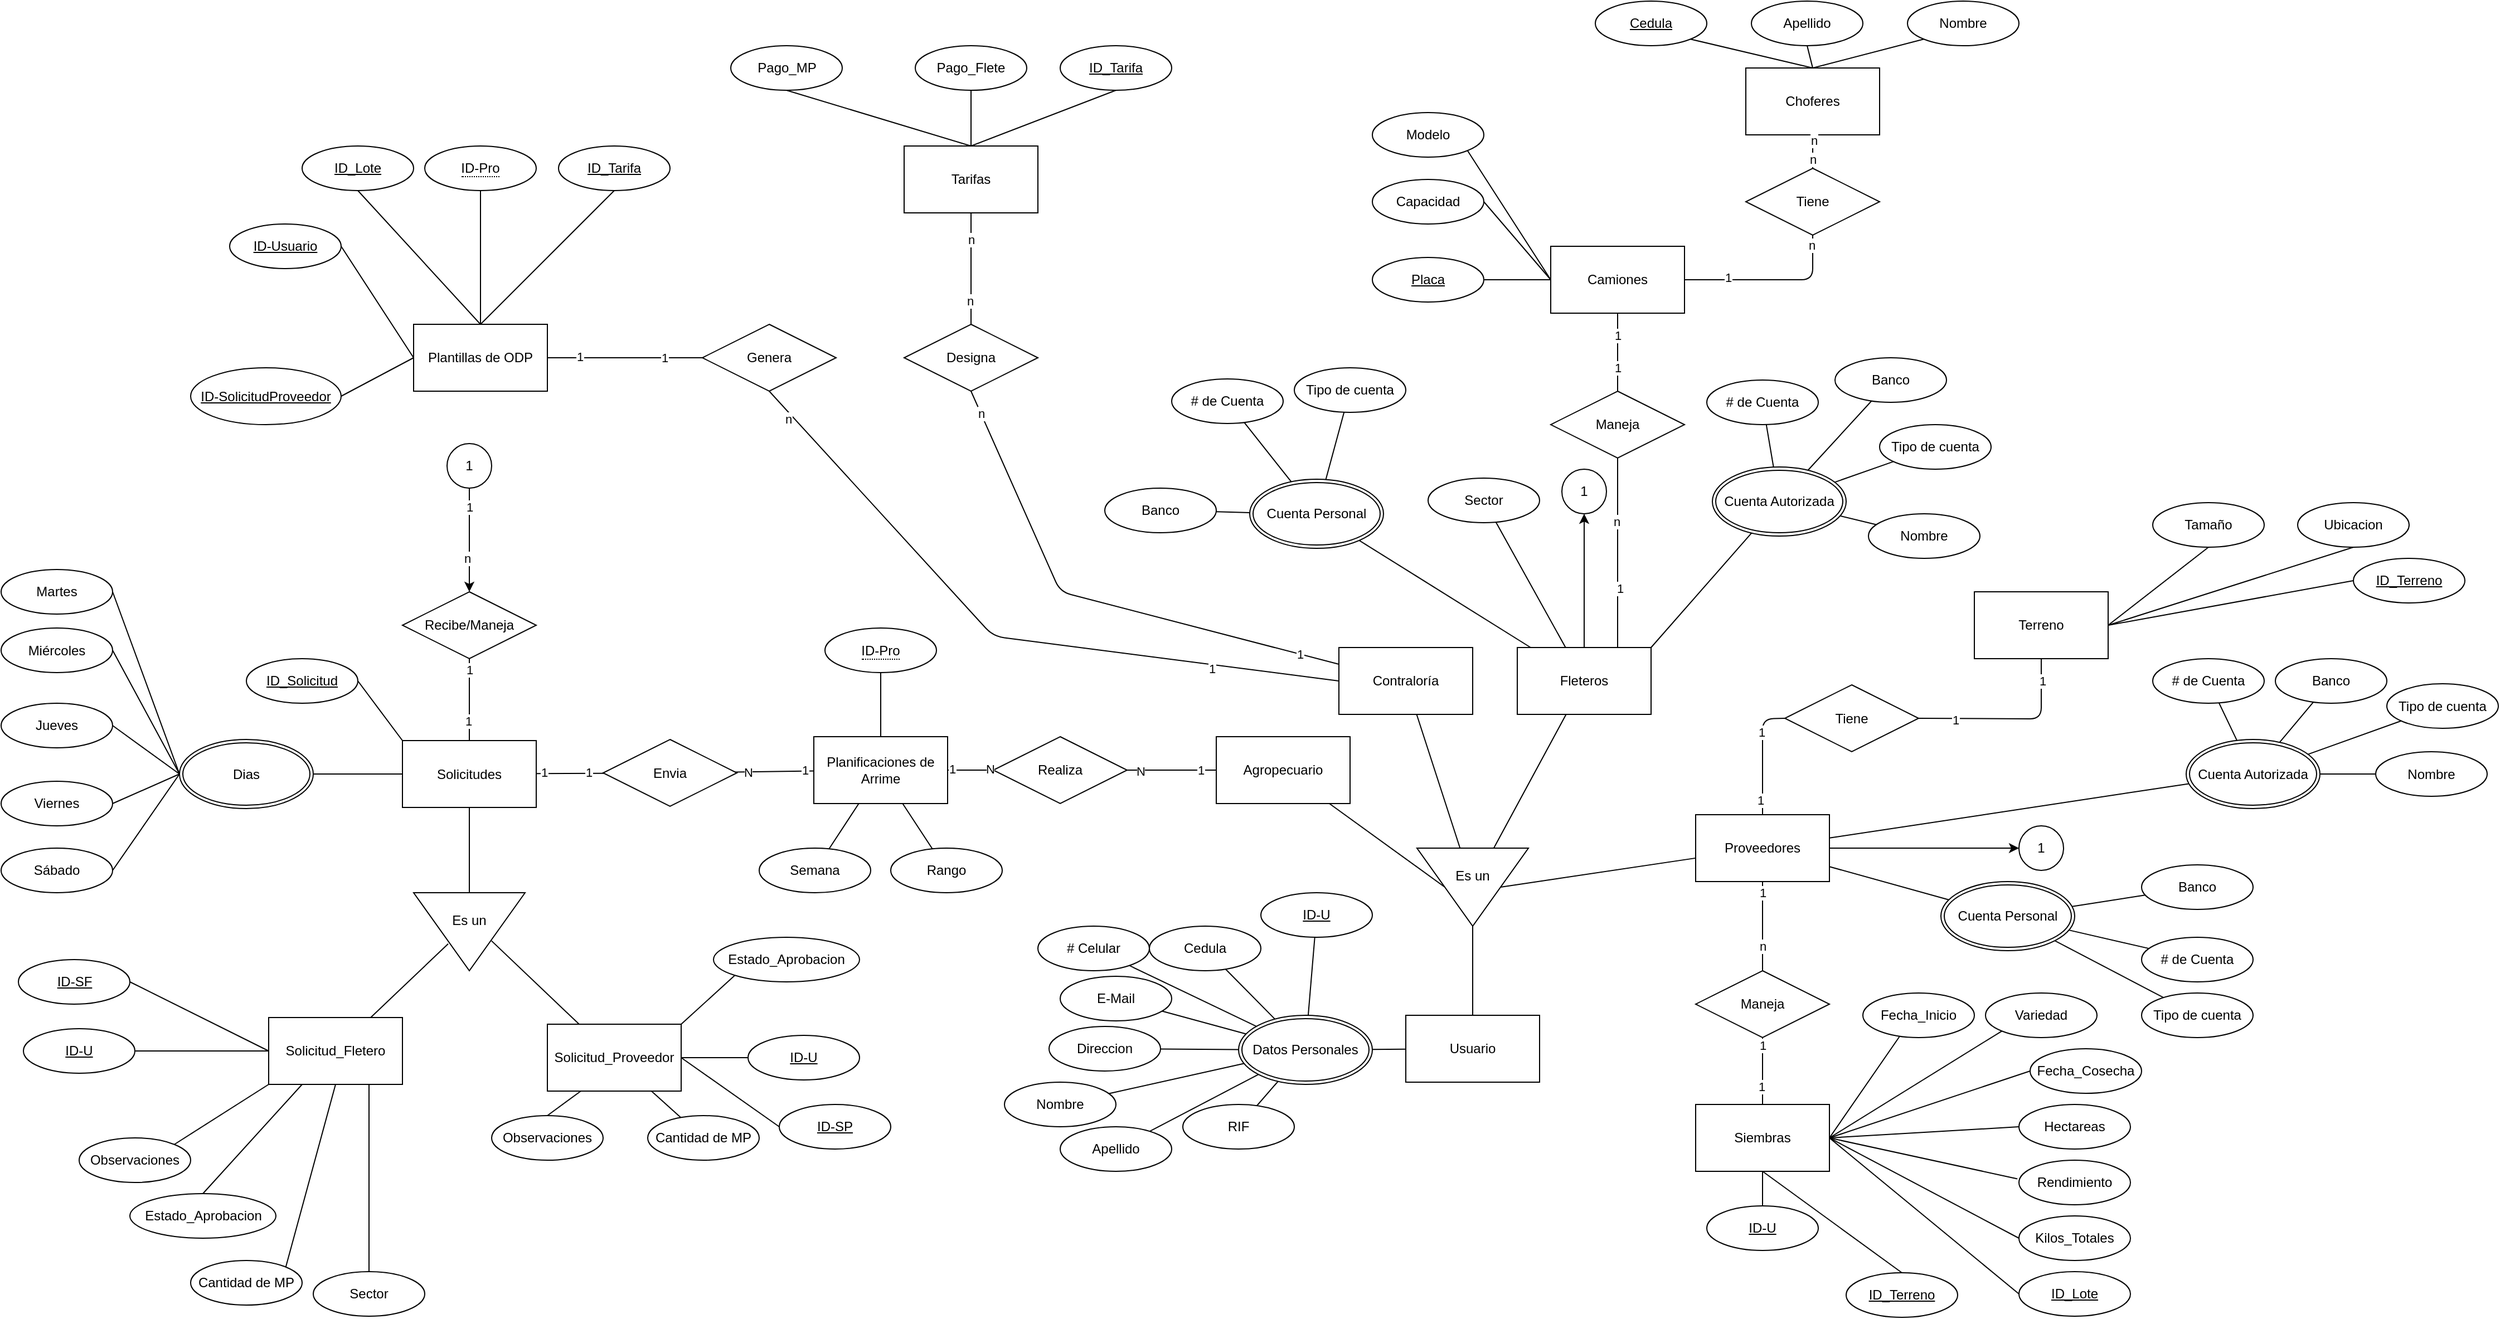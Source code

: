 <mxfile version="14.4.3" type="device"><diagram id="R2lEEEUBdFMjLlhIrx00" name="Modelo ER"><mxGraphModel dx="2204" dy="1467" grid="1" gridSize="10" guides="1" tooltips="1" connect="1" arrows="1" fold="1" page="1" pageScale="1" pageWidth="850" pageHeight="1100" math="0" shadow="0" extFonts="Permanent Marker^https://fonts.googleapis.com/css?family=Permanent+Marker"><root><mxCell id="0"/><mxCell id="1" parent="0"/><mxCell id="215" style="edgeStyle=none;html=1;exitX=1;exitY=0.5;exitDx=0;exitDy=0;" parent="1" source="SNr2iGY9kLtbWOyEGPe4-2" target="201" edge="1"><mxGeometry relative="1" as="geometry"/></mxCell><mxCell id="SNr2iGY9kLtbWOyEGPe4-2" value="Proveedores" style="rounded=0;whiteSpace=wrap;html=1;" parent="1" vertex="1"><mxGeometry x="-10" y="-350" width="120" height="60" as="geometry"/></mxCell><mxCell id="214" style="edgeStyle=none;html=1;exitX=0.5;exitY=0;exitDx=0;exitDy=0;" parent="1" source="SNr2iGY9kLtbWOyEGPe4-3" target="211" edge="1"><mxGeometry relative="1" as="geometry"/></mxCell><mxCell id="SNr2iGY9kLtbWOyEGPe4-3" value="Fleteros" style="rounded=0;whiteSpace=wrap;html=1;" parent="1" vertex="1"><mxGeometry x="-170" y="-500" width="120" height="60" as="geometry"/></mxCell><mxCell id="SNr2iGY9kLtbWOyEGPe4-4" value="Contraloría" style="rounded=0;whiteSpace=wrap;html=1;" parent="1" vertex="1"><mxGeometry x="-330" y="-500" width="120" height="60" as="geometry"/></mxCell><mxCell id="SNr2iGY9kLtbWOyEGPe4-5" value="Agropecuario" style="rounded=0;whiteSpace=wrap;html=1;" parent="1" vertex="1"><mxGeometry x="-440" y="-420" width="120" height="60" as="geometry"/></mxCell><mxCell id="SNr2iGY9kLtbWOyEGPe4-9" value="Siembras" style="rounded=0;whiteSpace=wrap;html=1;" parent="1" vertex="1"><mxGeometry x="-10" y="-90" width="120" height="60" as="geometry"/></mxCell><mxCell id="SNr2iGY9kLtbWOyEGPe4-10" value="Solicitudes" style="rounded=0;whiteSpace=wrap;html=1;" parent="1" vertex="1"><mxGeometry x="-1170" y="-416.5" width="120" height="60" as="geometry"/></mxCell><mxCell id="SNr2iGY9kLtbWOyEGPe4-11" value="Camiones" style="rounded=0;whiteSpace=wrap;html=1;" parent="1" vertex="1"><mxGeometry x="-140" y="-860" width="120" height="60" as="geometry"/></mxCell><mxCell id="SNr2iGY9kLtbWOyEGPe4-12" value="Choferes" style="rounded=0;whiteSpace=wrap;html=1;" parent="1" vertex="1"><mxGeometry x="35" y="-1020" width="120" height="60" as="geometry"/></mxCell><mxCell id="SNr2iGY9kLtbWOyEGPe4-14" value="Planificaciones de Arrime" style="rounded=0;whiteSpace=wrap;html=1;" parent="1" vertex="1"><mxGeometry x="-801" y="-420" width="120" height="60" as="geometry"/></mxCell><mxCell id="SNr2iGY9kLtbWOyEGPe4-15" value="Plantillas de ODP" style="rounded=0;whiteSpace=wrap;html=1;" parent="1" vertex="1"><mxGeometry x="-1160" y="-790" width="120" height="60" as="geometry"/></mxCell><mxCell id="SNr2iGY9kLtbWOyEGPe4-16" value="Tarifas" style="rounded=0;whiteSpace=wrap;html=1;" parent="1" vertex="1"><mxGeometry x="-720" y="-950" width="120" height="60" as="geometry"/></mxCell><mxCell id="114" value="Usuario" style="rounded=0;whiteSpace=wrap;html=1;" parent="1" vertex="1"><mxGeometry x="-270" y="-170" width="120" height="60" as="geometry"/></mxCell><mxCell id="116" value="" style="verticalLabelPosition=bottom;verticalAlign=top;html=1;shape=mxgraph.basic.acute_triangle;dx=0.5;strokeWidth=1;rotation=-180;" parent="1" vertex="1"><mxGeometry x="-260" y="-320" width="100" height="70" as="geometry"/></mxCell><mxCell id="117" value="Es un" style="text;html=1;strokeColor=none;fillColor=none;align=center;verticalAlign=middle;whiteSpace=wrap;rounded=0;" parent="1" vertex="1"><mxGeometry x="-240" y="-310" width="60" height="30" as="geometry"/></mxCell><mxCell id="118" value="" style="endArrow=none;html=1;" parent="1" source="114" target="116" edge="1"><mxGeometry width="50" height="50" relative="1" as="geometry"><mxPoint x="-180" y="-250" as="sourcePoint"/><mxPoint x="-130" y="-300" as="targetPoint"/></mxGeometry></mxCell><mxCell id="119" value="" style="endArrow=none;html=1;entryX=0;entryY=0;entryDx=75;entryDy=35;entryPerimeter=0;" parent="1" source="SNr2iGY9kLtbWOyEGPe4-5" target="116" edge="1"><mxGeometry width="50" height="50" relative="1" as="geometry"><mxPoint x="-200" y="-160" as="sourcePoint"/><mxPoint x="-200" y="-240" as="targetPoint"/></mxGeometry></mxCell><mxCell id="121" value="" style="endArrow=none;html=1;" parent="1" source="SNr2iGY9kLtbWOyEGPe4-3" target="116" edge="1"><mxGeometry width="50" height="50" relative="1" as="geometry"><mxPoint x="-390" y="-335.316" as="sourcePoint"/><mxPoint x="-242.8" y="-299.29" as="targetPoint"/></mxGeometry></mxCell><mxCell id="122" value="" style="endArrow=none;html=1;" parent="1" source="SNr2iGY9kLtbWOyEGPe4-4" target="116" edge="1"><mxGeometry width="50" height="50" relative="1" as="geometry"><mxPoint x="-314.573" y="-490" as="sourcePoint"/><mxPoint x="-224.1" y="-314.06" as="targetPoint"/></mxGeometry></mxCell><mxCell id="123" value="" style="endArrow=none;html=1;entryX=0;entryY=0;entryDx=25;entryDy=35;entryPerimeter=0;" parent="1" source="SNr2iGY9kLtbWOyEGPe4-2" target="116" edge="1"><mxGeometry width="50" height="50" relative="1" as="geometry"><mxPoint x="-103.469" y="-490" as="sourcePoint"/><mxPoint x="-170" y="-320" as="targetPoint"/></mxGeometry></mxCell><mxCell id="124" value="Nombre" style="ellipse;whiteSpace=wrap;html=1;strokeWidth=1;" parent="1" vertex="1"><mxGeometry x="-630" y="-110" width="100" height="40" as="geometry"/></mxCell><mxCell id="125" value="Apellido" style="ellipse;whiteSpace=wrap;html=1;strokeWidth=1;" parent="1" vertex="1"><mxGeometry x="-580" y="-70" width="100" height="40" as="geometry"/></mxCell><mxCell id="126" value="E-Mail" style="ellipse;whiteSpace=wrap;html=1;strokeWidth=1;" parent="1" vertex="1"><mxGeometry x="-580" y="-205" width="100" height="40" as="geometry"/></mxCell><mxCell id="127" value="Cedula" style="ellipse;whiteSpace=wrap;html=1;strokeWidth=1;" parent="1" vertex="1"><mxGeometry x="-500" y="-250" width="100" height="40" as="geometry"/></mxCell><mxCell id="128" value="RIF" style="ellipse;whiteSpace=wrap;html=1;strokeWidth=1;" parent="1" vertex="1"><mxGeometry x="-470" y="-90" width="100" height="40" as="geometry"/></mxCell><mxCell id="129" value="Direccion" style="ellipse;whiteSpace=wrap;html=1;strokeWidth=1;" parent="1" vertex="1"><mxGeometry x="-590" y="-160" width="100" height="40" as="geometry"/></mxCell><mxCell id="130" value="# Celular" style="ellipse;whiteSpace=wrap;html=1;strokeWidth=1;" parent="1" vertex="1"><mxGeometry x="-600" y="-250" width="100" height="40" as="geometry"/></mxCell><mxCell id="131" value="" style="endArrow=none;html=1;" parent="1" source="138" target="124" edge="1"><mxGeometry width="50" height="50" relative="1" as="geometry"><mxPoint x="-417.521" y="-150.315" as="sourcePoint"/><mxPoint x="-110" y="-192" as="targetPoint"/></mxGeometry></mxCell><mxCell id="132" value="" style="endArrow=none;html=1;" parent="1" source="138" target="125" edge="1"><mxGeometry width="50" height="50" relative="1" as="geometry"><mxPoint x="-395.373" y="-159.185" as="sourcePoint"/><mxPoint x="-487.639" y="-214.111" as="targetPoint"/></mxGeometry></mxCell><mxCell id="133" value="" style="endArrow=none;html=1;" parent="1" source="138" target="126" edge="1"><mxGeometry width="50" height="50" relative="1" as="geometry"><mxPoint x="-381.088" y="-161.483" as="sourcePoint"/><mxPoint x="-431.696" y="-282.278" as="targetPoint"/></mxGeometry></mxCell><mxCell id="134" value="" style="endArrow=none;html=1;" parent="1" source="138" target="127" edge="1"><mxGeometry width="50" height="50" relative="1" as="geometry"><mxPoint x="-351.909" y="-160.604" as="sourcePoint"/><mxPoint x="-296.932" y="-292.193" as="targetPoint"/></mxGeometry></mxCell><mxCell id="135" value="" style="endArrow=none;html=1;" parent="1" source="138" target="130" edge="1"><mxGeometry width="50" height="50" relative="1" as="geometry"><mxPoint x="-338.883" y="-157.65" as="sourcePoint"/><mxPoint x="-200.518" y="-253.762" as="targetPoint"/></mxGeometry></mxCell><mxCell id="136" value="" style="endArrow=none;html=1;" parent="1" source="138" target="128" edge="1"><mxGeometry width="50" height="50" relative="1" as="geometry"><mxPoint x="-328.128" y="-153.487" as="sourcePoint"/><mxPoint x="-245.355" y="-157.858" as="targetPoint"/></mxGeometry></mxCell><mxCell id="137" value="" style="endArrow=none;html=1;" parent="1" source="138" target="129" edge="1"><mxGeometry width="50" height="50" relative="1" as="geometry"><mxPoint x="-367.165" y="-161.967" as="sourcePoint"/><mxPoint x="-141.479" y="-170.832" as="targetPoint"/></mxGeometry></mxCell><mxCell id="138" value="Datos Personales" style="ellipse;shape=doubleEllipse;margin=3;whiteSpace=wrap;html=1;align=center;strokeWidth=1;" parent="1" vertex="1"><mxGeometry x="-420" y="-170" width="120" height="62" as="geometry"/></mxCell><mxCell id="139" value="" style="endArrow=none;html=1;" parent="1" source="114" target="138" edge="1"><mxGeometry width="50" height="50" relative="1" as="geometry"><mxPoint x="-200" y="-160" as="sourcePoint"/><mxPoint x="-200" y="-240" as="targetPoint"/></mxGeometry></mxCell><mxCell id="140" value="Sector" style="ellipse;whiteSpace=wrap;html=1;strokeWidth=1;" parent="1" vertex="1"><mxGeometry x="-250" y="-652" width="100" height="40" as="geometry"/></mxCell><mxCell id="141" value="" style="endArrow=none;html=1;" parent="1" source="SNr2iGY9kLtbWOyEGPe4-3" target="140" edge="1"><mxGeometry width="50" height="50" relative="1" as="geometry"><mxPoint x="-7.183" y="-146.636" as="sourcePoint"/><mxPoint x="-51.639" y="-191.397" as="targetPoint"/></mxGeometry></mxCell><mxCell id="142" value="Realiza" style="shape=rhombus;perimeter=rhombusPerimeter;whiteSpace=wrap;html=1;align=center;strokeWidth=1;" parent="1" vertex="1"><mxGeometry x="-640" y="-420" width="120" height="60" as="geometry"/></mxCell><mxCell id="144" value="" style="endArrow=none;html=1;rounded=0;" parent="1" source="SNr2iGY9kLtbWOyEGPe4-5" target="142" edge="1"><mxGeometry relative="1" as="geometry"><mxPoint x="-280" y="-80" as="sourcePoint"/><mxPoint x="-100" y="-70" as="targetPoint"/></mxGeometry></mxCell><mxCell id="191" value="1" style="edgeLabel;html=1;align=center;verticalAlign=middle;resizable=0;points=[];" parent="144" vertex="1" connectable="0"><mxGeometry x="-0.655" relative="1" as="geometry"><mxPoint as="offset"/></mxGeometry></mxCell><mxCell id="192" value="N&lt;br&gt;" style="edgeLabel;html=1;align=center;verticalAlign=middle;resizable=0;points=[];" parent="144" vertex="1" connectable="0"><mxGeometry x="0.716" y="1" relative="1" as="geometry"><mxPoint as="offset"/></mxGeometry></mxCell><mxCell id="152" value="Banco&lt;br&gt;" style="ellipse;whiteSpace=wrap;html=1;strokeWidth=1;" parent="1" vertex="1"><mxGeometry x="-540" y="-643" width="100" height="40" as="geometry"/></mxCell><mxCell id="153" value="# de Cuenta" style="ellipse;whiteSpace=wrap;html=1;strokeWidth=1;" parent="1" vertex="1"><mxGeometry x="-480" y="-741" width="100" height="40" as="geometry"/></mxCell><mxCell id="154" value="Tipo de cuenta" style="ellipse;whiteSpace=wrap;html=1;strokeWidth=1;" parent="1" vertex="1"><mxGeometry x="-370" y="-751" width="100" height="40" as="geometry"/></mxCell><mxCell id="155" value="" style="endArrow=none;html=1;" parent="1" source="158" target="152" edge="1"><mxGeometry width="50" height="50" relative="1" as="geometry"><mxPoint x="-72.356" y="-607.264" as="sourcePoint"/><mxPoint x="-300.811" y="-686.248" as="targetPoint"/></mxGeometry></mxCell><mxCell id="156" value="" style="endArrow=none;html=1;" parent="1" source="158" target="153" edge="1"><mxGeometry width="50" height="50" relative="1" as="geometry"><mxPoint x="-35.132" y="-611.901" as="sourcePoint"/><mxPoint x="-117.049" y="-639.231" as="targetPoint"/></mxGeometry></mxCell><mxCell id="157" value="" style="endArrow=none;html=1;" parent="1" source="158" target="154" edge="1"><mxGeometry width="50" height="50" relative="1" as="geometry"><mxPoint x="1.285" y="-603.769" as="sourcePoint"/><mxPoint x="-13.294" y="-674.043" as="targetPoint"/></mxGeometry></mxCell><mxCell id="158" value="Cuenta Personal" style="ellipse;shape=doubleEllipse;margin=3;whiteSpace=wrap;html=1;align=center;strokeWidth=1;" parent="1" vertex="1"><mxGeometry x="-410" y="-651" width="120" height="62" as="geometry"/></mxCell><mxCell id="159" value="Banco&lt;br&gt;" style="ellipse;whiteSpace=wrap;html=1;strokeWidth=1;" parent="1" vertex="1"><mxGeometry x="390" y="-305" width="100" height="40" as="geometry"/></mxCell><mxCell id="160" value="# de Cuenta" style="ellipse;whiteSpace=wrap;html=1;strokeWidth=1;" parent="1" vertex="1"><mxGeometry x="390" y="-240" width="100" height="40" as="geometry"/></mxCell><mxCell id="161" value="Tipo de cuenta" style="ellipse;whiteSpace=wrap;html=1;strokeWidth=1;" parent="1" vertex="1"><mxGeometry x="390" y="-190" width="100" height="40" as="geometry"/></mxCell><mxCell id="162" value="" style="endArrow=none;html=1;" parent="1" source="165" target="159" edge="1"><mxGeometry width="50" height="50" relative="1" as="geometry"><mxPoint x="7.644" y="-293.264" as="sourcePoint"/><mxPoint x="-220.811" y="-372.248" as="targetPoint"/></mxGeometry></mxCell><mxCell id="163" value="" style="endArrow=none;html=1;" parent="1" source="165" target="160" edge="1"><mxGeometry width="50" height="50" relative="1" as="geometry"><mxPoint x="44.868" y="-297.901" as="sourcePoint"/><mxPoint x="-37.049" y="-325.231" as="targetPoint"/></mxGeometry></mxCell><mxCell id="164" value="" style="endArrow=none;html=1;" parent="1" source="165" target="161" edge="1"><mxGeometry width="50" height="50" relative="1" as="geometry"><mxPoint x="81.285" y="-289.769" as="sourcePoint"/><mxPoint x="66.706" y="-360.043" as="targetPoint"/></mxGeometry></mxCell><mxCell id="165" value="Cuenta Personal" style="ellipse;shape=doubleEllipse;margin=3;whiteSpace=wrap;html=1;align=center;strokeWidth=1;" parent="1" vertex="1"><mxGeometry x="210" y="-290" width="120" height="62" as="geometry"/></mxCell><mxCell id="168" value="" style="endArrow=none;html=1;" parent="1" source="SNr2iGY9kLtbWOyEGPe4-2" target="165" edge="1"><mxGeometry width="50" height="50" relative="1" as="geometry"><mxPoint x="136.138" y="-277.942" as="sourcePoint"/><mxPoint x="204.948" y="-291.325" as="targetPoint"/></mxGeometry></mxCell><mxCell id="169" value="" style="endArrow=none;html=1;" parent="1" source="SNr2iGY9kLtbWOyEGPe4-3" target="158" edge="1"><mxGeometry width="50" height="50" relative="1" as="geometry"><mxPoint x="-124.595" y="-430" as="sourcePoint"/><mxPoint x="-182.973" y="-310.0" as="targetPoint"/></mxGeometry></mxCell><mxCell id="170" value="Banco&lt;br&gt;" style="ellipse;whiteSpace=wrap;html=1;strokeWidth=1;" parent="1" vertex="1"><mxGeometry x="115" y="-760" width="100" height="40" as="geometry"/></mxCell><mxCell id="171" value="# de Cuenta" style="ellipse;whiteSpace=wrap;html=1;strokeWidth=1;" parent="1" vertex="1"><mxGeometry y="-740" width="100" height="40" as="geometry"/></mxCell><mxCell id="172" value="Tipo de cuenta" style="ellipse;whiteSpace=wrap;html=1;strokeWidth=1;" parent="1" vertex="1"><mxGeometry x="155" y="-700" width="100" height="40" as="geometry"/></mxCell><mxCell id="173" value="Nombre" style="ellipse;whiteSpace=wrap;html=1;strokeWidth=1;" parent="1" vertex="1"><mxGeometry x="145" y="-620" width="100" height="40" as="geometry"/></mxCell><mxCell id="174" value="" style="endArrow=none;html=1;" parent="1" source="178" target="170" edge="1"><mxGeometry width="50" height="50" relative="1" as="geometry"><mxPoint x="117.99" y="-378.374" as="sourcePoint"/><mxPoint x="-180.775" y="-407.237" as="targetPoint"/></mxGeometry></mxCell><mxCell id="175" value="" style="endArrow=none;html=1;" parent="1" source="178" target="171" edge="1"><mxGeometry width="50" height="50" relative="1" as="geometry"><mxPoint x="140.55" y="-382.626" as="sourcePoint"/><mxPoint x="160" y="-443" as="targetPoint"/></mxGeometry></mxCell><mxCell id="176" value="" style="endArrow=none;html=1;" parent="1" source="178" target="172" edge="1"><mxGeometry width="50" height="50" relative="1" as="geometry"><mxPoint x="163.993" y="-382.173" as="sourcePoint"/><mxPoint x="213.173" y="-498.187" as="targetPoint"/></mxGeometry></mxCell><mxCell id="177" value="" style="endArrow=none;html=1;" parent="1" source="178" target="173" edge="1"><mxGeometry width="50" height="50" relative="1" as="geometry"><mxPoint x="191.197" y="-374.81" as="sourcePoint"/><mxPoint x="319.099" y="-481.831" as="targetPoint"/></mxGeometry></mxCell><mxCell id="178" value="Cuenta Autorizada" style="ellipse;shape=doubleEllipse;margin=3;whiteSpace=wrap;html=1;align=center;strokeWidth=1;" parent="1" vertex="1"><mxGeometry x="5" y="-662" width="120" height="62" as="geometry"/></mxCell><mxCell id="179" value="" style="endArrow=none;html=1;exitX=1;exitY=0;exitDx=0;exitDy=0;" parent="1" source="SNr2iGY9kLtbWOyEGPe4-3" target="178" edge="1"><mxGeometry width="50" height="50" relative="1" as="geometry"><mxPoint x="-110" y="-490" as="sourcePoint"/><mxPoint x="-110" y="-620.0" as="targetPoint"/></mxGeometry></mxCell><mxCell id="181" value="Banco&lt;br&gt;" style="ellipse;whiteSpace=wrap;html=1;strokeWidth=1;" parent="1" vertex="1"><mxGeometry x="510" y="-490" width="100" height="40" as="geometry"/></mxCell><mxCell id="182" value="# de Cuenta" style="ellipse;whiteSpace=wrap;html=1;strokeWidth=1;" parent="1" vertex="1"><mxGeometry x="400" y="-490" width="100" height="40" as="geometry"/></mxCell><mxCell id="183" value="Tipo de cuenta" style="ellipse;whiteSpace=wrap;html=1;strokeWidth=1;" parent="1" vertex="1"><mxGeometry x="610" y="-467.5" width="100" height="40" as="geometry"/></mxCell><mxCell id="184" value="Nombre" style="ellipse;whiteSpace=wrap;html=1;strokeWidth=1;" parent="1" vertex="1"><mxGeometry x="600" y="-406.5" width="100" height="40" as="geometry"/></mxCell><mxCell id="185" value="" style="endArrow=none;html=1;" parent="1" source="189" target="181" edge="1"><mxGeometry width="50" height="50" relative="1" as="geometry"><mxPoint x="192.99" y="-380.374" as="sourcePoint"/><mxPoint x="-105.775" y="-409.237" as="targetPoint"/></mxGeometry></mxCell><mxCell id="186" value="" style="endArrow=none;html=1;" parent="1" source="189" target="182" edge="1"><mxGeometry width="50" height="50" relative="1" as="geometry"><mxPoint x="215.55" y="-384.626" as="sourcePoint"/><mxPoint x="235" y="-445" as="targetPoint"/></mxGeometry></mxCell><mxCell id="187" value="" style="endArrow=none;html=1;" parent="1" source="189" target="183" edge="1"><mxGeometry width="50" height="50" relative="1" as="geometry"><mxPoint x="238.993" y="-384.173" as="sourcePoint"/><mxPoint x="288.173" y="-500.187" as="targetPoint"/></mxGeometry></mxCell><mxCell id="188" value="" style="endArrow=none;html=1;" parent="1" source="189" target="184" edge="1"><mxGeometry width="50" height="50" relative="1" as="geometry"><mxPoint x="266.197" y="-376.81" as="sourcePoint"/><mxPoint x="394.099" y="-483.831" as="targetPoint"/></mxGeometry></mxCell><mxCell id="189" value="Cuenta Autorizada" style="ellipse;shape=doubleEllipse;margin=3;whiteSpace=wrap;html=1;align=center;strokeWidth=1;" parent="1" vertex="1"><mxGeometry x="430" y="-417.5" width="120" height="62" as="geometry"/></mxCell><mxCell id="190" value="" style="endArrow=none;html=1;" parent="1" source="SNr2iGY9kLtbWOyEGPe4-2" target="189" edge="1"><mxGeometry width="50" height="50" relative="1" as="geometry"><mxPoint x="-10.533" y="-350" as="sourcePoint"/><mxPoint x="30.762" y="-286.363" as="targetPoint"/></mxGeometry></mxCell><mxCell id="193" value="" style="endArrow=none;html=1;rounded=0;" parent="1" source="SNr2iGY9kLtbWOyEGPe4-14" target="142" edge="1"><mxGeometry relative="1" as="geometry"><mxPoint x="-600" y="-420" as="sourcePoint"/><mxPoint x="-440" y="-420" as="targetPoint"/></mxGeometry></mxCell><mxCell id="195" value="1" style="edgeLabel;html=1;align=center;verticalAlign=middle;resizable=0;points=[];" parent="193" vertex="1" connectable="0"><mxGeometry x="-0.825" y="1" relative="1" as="geometry"><mxPoint as="offset"/></mxGeometry></mxCell><mxCell id="196" value="N" style="edgeLabel;html=1;align=center;verticalAlign=middle;resizable=0;points=[];" parent="193" vertex="1" connectable="0"><mxGeometry x="0.834" y="1" relative="1" as="geometry"><mxPoint as="offset"/></mxGeometry></mxCell><mxCell id="197" value="Semana" style="ellipse;whiteSpace=wrap;html=1;strokeWidth=1;" parent="1" vertex="1"><mxGeometry x="-850" y="-320" width="100" height="40" as="geometry"/></mxCell><mxCell id="198" value="" style="endArrow=none;html=1;" parent="1" source="SNr2iGY9kLtbWOyEGPe4-14" target="197" edge="1"><mxGeometry width="50" height="50" relative="1" as="geometry"><mxPoint x="-375.055" y="-150.045" as="sourcePoint"/><mxPoint x="-781" y="-310" as="targetPoint"/></mxGeometry></mxCell><mxCell id="201" value="1" style="ellipse;whiteSpace=wrap;html=1;aspect=fixed;strokeWidth=1;" parent="1" vertex="1"><mxGeometry x="280" y="-340" width="40" height="40" as="geometry"/></mxCell><mxCell id="205" value="Rango" style="ellipse;whiteSpace=wrap;html=1;strokeWidth=1;" parent="1" vertex="1"><mxGeometry x="-732" y="-320" width="100" height="40" as="geometry"/></mxCell><mxCell id="206" value="" style="endArrow=none;html=1;" parent="1" source="SNr2iGY9kLtbWOyEGPe4-14" target="205" edge="1"><mxGeometry width="50" height="50" relative="1" as="geometry"><mxPoint x="-744.309" y="-350" as="sourcePoint"/><mxPoint x="-762.193" y="-309.687" as="targetPoint"/></mxGeometry></mxCell><mxCell id="208" value="Envia" style="shape=rhombus;perimeter=rhombusPerimeter;whiteSpace=wrap;html=1;align=center;strokeWidth=1;" parent="1" vertex="1"><mxGeometry x="-990" y="-417.5" width="120" height="60" as="geometry"/></mxCell><mxCell id="210" value="Recibe/Maneja" style="shape=rhombus;perimeter=rhombusPerimeter;whiteSpace=wrap;html=1;align=center;strokeWidth=1;" parent="1" vertex="1"><mxGeometry x="-1170" y="-550" width="120" height="60" as="geometry"/></mxCell><mxCell id="211" value="1" style="ellipse;whiteSpace=wrap;html=1;aspect=fixed;strokeWidth=1;" parent="1" vertex="1"><mxGeometry x="-130" y="-660" width="40" height="40" as="geometry"/></mxCell><mxCell id="219" style="edgeStyle=none;html=1;exitX=0.5;exitY=1;exitDx=0;exitDy=0;entryX=0.5;entryY=0;entryDx=0;entryDy=0;" parent="1" source="218" target="210" edge="1"><mxGeometry relative="1" as="geometry"/></mxCell><mxCell id="PETj8FKFkGIbq06LiRTV-332" value="1" style="edgeLabel;html=1;align=center;verticalAlign=middle;resizable=0;points=[];" vertex="1" connectable="0" parent="219"><mxGeometry x="-0.644" relative="1" as="geometry"><mxPoint as="offset"/></mxGeometry></mxCell><mxCell id="PETj8FKFkGIbq06LiRTV-333" value="n" style="edgeLabel;html=1;align=center;verticalAlign=middle;resizable=0;points=[];" vertex="1" connectable="0" parent="219"><mxGeometry x="0.34" y="-2" relative="1" as="geometry"><mxPoint as="offset"/></mxGeometry></mxCell><mxCell id="218" value="1" style="ellipse;whiteSpace=wrap;html=1;aspect=fixed;strokeWidth=1;" parent="1" vertex="1"><mxGeometry x="-1130" y="-683" width="40" height="40" as="geometry"/></mxCell><mxCell id="220" value="" style="endArrow=none;html=1;" parent="1" source="SNr2iGY9kLtbWOyEGPe4-14" target="208" edge="1"><mxGeometry width="50" height="50" relative="1" as="geometry"><mxPoint x="-750.706" y="-350" as="sourcePoint"/><mxPoint x="-777.404" y="-309.355" as="targetPoint"/></mxGeometry></mxCell><mxCell id="223" value="1" style="edgeLabel;html=1;align=center;verticalAlign=middle;resizable=0;points=[];" parent="220" vertex="1" connectable="0"><mxGeometry x="-0.764" y="-1" relative="1" as="geometry"><mxPoint as="offset"/></mxGeometry></mxCell><mxCell id="224" value="N" style="edgeLabel;html=1;align=center;verticalAlign=middle;resizable=0;points=[];" parent="220" vertex="1" connectable="0"><mxGeometry x="0.676" relative="1" as="geometry"><mxPoint as="offset"/></mxGeometry></mxCell><mxCell id="221" value="" style="endArrow=none;html=1;" parent="1" source="208" target="SNr2iGY9kLtbWOyEGPe4-10" edge="1"><mxGeometry width="50" height="50" relative="1" as="geometry"><mxPoint x="-930" y="-387" as="sourcePoint"/><mxPoint x="-862.143" y="-377.571" as="targetPoint"/></mxGeometry></mxCell><mxCell id="225" value="1" style="edgeLabel;html=1;align=center;verticalAlign=middle;resizable=0;points=[];" parent="221" vertex="1" connectable="0"><mxGeometry x="0.773" y="-1" relative="1" as="geometry"><mxPoint as="offset"/></mxGeometry></mxCell><mxCell id="226" value="1" style="edgeLabel;html=1;align=center;verticalAlign=middle;resizable=0;points=[];" parent="221" vertex="1" connectable="0"><mxGeometry x="-0.545" y="-1" relative="1" as="geometry"><mxPoint as="offset"/></mxGeometry></mxCell><mxCell id="232" value="" style="verticalLabelPosition=bottom;verticalAlign=top;html=1;shape=mxgraph.basic.acute_triangle;dx=0.5;strokeWidth=1;rotation=-180;" parent="1" vertex="1"><mxGeometry x="-1160" y="-280" width="100" height="70" as="geometry"/></mxCell><mxCell id="233" value="Es un" style="text;html=1;strokeColor=none;fillColor=none;align=center;verticalAlign=middle;whiteSpace=wrap;rounded=0;" parent="1" vertex="1"><mxGeometry x="-1140" y="-270" width="60" height="30" as="geometry"/></mxCell><mxCell id="238" value="" style="endArrow=none;html=1;" parent="1" source="SNr2iGY9kLtbWOyEGPe4-10" target="232" edge="1"><mxGeometry width="50" height="50" relative="1" as="geometry"><mxPoint x="-750.728" y="-350" as="sourcePoint"/><mxPoint x="-777.452" y="-309.36" as="targetPoint"/></mxGeometry></mxCell><mxCell id="239" value="Solicitud_Fletero" style="rounded=0;whiteSpace=wrap;html=1;" parent="1" vertex="1"><mxGeometry x="-1290" y="-168" width="120" height="60" as="geometry"/></mxCell><mxCell id="240" value="Solicitud_Proveedor" style="rounded=0;whiteSpace=wrap;html=1;" parent="1" vertex="1"><mxGeometry x="-1040" y="-162" width="120" height="60" as="geometry"/></mxCell><mxCell id="241" value="Cantidad de MP" style="ellipse;whiteSpace=wrap;html=1;strokeWidth=1;direction=south;" parent="1" vertex="1"><mxGeometry x="-950" y="-80" width="100" height="40" as="geometry"/></mxCell><mxCell id="242" value="" style="endArrow=none;html=1;entryX=0.301;entryY=0.383;entryDx=0;entryDy=0;entryPerimeter=0;" parent="1" source="240" target="232" edge="1"><mxGeometry width="50" height="50" relative="1" as="geometry"><mxPoint x="-1100" y="-346.5" as="sourcePoint"/><mxPoint x="-1090" y="-250" as="targetPoint"/></mxGeometry></mxCell><mxCell id="243" value="" style="endArrow=none;html=1;entryX=0.69;entryY=0.345;entryDx=0;entryDy=0;entryPerimeter=0;" parent="1" source="239" target="232" edge="1"><mxGeometry width="50" height="50" relative="1" as="geometry"><mxPoint x="-1007.709" y="-152" as="sourcePoint"/><mxPoint x="-1087.4" y="-215.4" as="targetPoint"/></mxGeometry></mxCell><mxCell id="245" value="Observaciones" style="ellipse;whiteSpace=wrap;html=1;strokeWidth=1;direction=south;" parent="1" vertex="1"><mxGeometry x="-1090" y="-80" width="100" height="40" as="geometry"/></mxCell><mxCell id="247" value="" style="endArrow=none;html=1;" parent="1" source="240" target="241" edge="1"><mxGeometry width="50" height="50" relative="1" as="geometry"><mxPoint x="-970" y="-120" as="sourcePoint"/><mxPoint x="-1080.1" y="-226.81" as="targetPoint"/></mxGeometry></mxCell><mxCell id="249" value="" style="endArrow=none;html=1;" parent="1" source="SNr2iGY9kLtbWOyEGPe4-14" target="255" edge="1"><mxGeometry width="50" height="50" relative="1" as="geometry"><mxPoint x="-394.119" y="-150.009" as="sourcePoint"/><mxPoint x="-740.5" y="-470" as="targetPoint"/></mxGeometry></mxCell><mxCell id="253" value="ID-U" style="ellipse;whiteSpace=wrap;html=1;align=center;fontStyle=4;strokeWidth=1;" parent="1" vertex="1"><mxGeometry x="-400" y="-280" width="100" height="40" as="geometry"/></mxCell><mxCell id="254" value="" style="endArrow=none;html=1;" parent="1" source="138" target="253" edge="1"><mxGeometry width="50" height="50" relative="1" as="geometry"><mxPoint x="-377.541" y="-156.541" as="sourcePoint"/><mxPoint x="-421.617" y="-201.401" as="targetPoint"/></mxGeometry></mxCell><mxCell id="255" value="&lt;span style=&quot;border-bottom: 1px dotted&quot;&gt;ID-Pro&lt;/span&gt;" style="ellipse;whiteSpace=wrap;html=1;align=center;strokeWidth=1;" parent="1" vertex="1"><mxGeometry x="-791" y="-517.5" width="100" height="40" as="geometry"/></mxCell><mxCell id="PETj8FKFkGIbq06LiRTV-257" value="Maneja" style="shape=rhombus;perimeter=rhombusPerimeter;whiteSpace=wrap;html=1;align=center;strokeWidth=1;" vertex="1" parent="1"><mxGeometry x="-10" y="-210" width="120" height="60" as="geometry"/></mxCell><mxCell id="PETj8FKFkGIbq06LiRTV-258" value="" style="endArrow=none;html=1;entryX=0.5;entryY=1;entryDx=0;entryDy=0;exitX=0.5;exitY=0;exitDx=0;exitDy=0;" edge="1" parent="1" source="PETj8FKFkGIbq06LiRTV-257" target="SNr2iGY9kLtbWOyEGPe4-2"><mxGeometry width="50" height="50" relative="1" as="geometry"><mxPoint x="70" y="-205" as="sourcePoint"/><mxPoint x="70" y="-285" as="targetPoint"/></mxGeometry></mxCell><mxCell id="PETj8FKFkGIbq06LiRTV-260" value="1" style="edgeLabel;html=1;align=center;verticalAlign=middle;resizable=0;points=[];" vertex="1" connectable="0" parent="PETj8FKFkGIbq06LiRTV-258"><mxGeometry x="0.75" y="-1" relative="1" as="geometry"><mxPoint x="-1" as="offset"/></mxGeometry></mxCell><mxCell id="PETj8FKFkGIbq06LiRTV-261" value="n" style="edgeLabel;html=1;align=center;verticalAlign=middle;resizable=0;points=[];" vertex="1" connectable="0" parent="PETj8FKFkGIbq06LiRTV-258"><mxGeometry x="-0.438" y="2" relative="1" as="geometry"><mxPoint x="2" as="offset"/></mxGeometry></mxCell><mxCell id="PETj8FKFkGIbq06LiRTV-259" value="" style="endArrow=none;html=1;exitX=0.5;exitY=0;exitDx=0;exitDy=0;" edge="1" parent="1" source="SNr2iGY9kLtbWOyEGPe4-9"><mxGeometry width="50" height="50" relative="1" as="geometry"><mxPoint x="49.58" y="-70" as="sourcePoint"/><mxPoint x="50" y="-150" as="targetPoint"/></mxGeometry></mxCell><mxCell id="PETj8FKFkGIbq06LiRTV-262" value="1" style="edgeLabel;html=1;align=center;verticalAlign=middle;resizable=0;points=[];" vertex="1" connectable="0" parent="PETj8FKFkGIbq06LiRTV-259"><mxGeometry x="-0.471" y="1" relative="1" as="geometry"><mxPoint as="offset"/></mxGeometry></mxCell><mxCell id="PETj8FKFkGIbq06LiRTV-263" value="1" style="edgeLabel;html=1;align=center;verticalAlign=middle;resizable=0;points=[];" vertex="1" connectable="0" parent="PETj8FKFkGIbq06LiRTV-259"><mxGeometry x="0.767" relative="1" as="geometry"><mxPoint as="offset"/></mxGeometry></mxCell><mxCell id="PETj8FKFkGIbq06LiRTV-264" value="Variedad" style="ellipse;whiteSpace=wrap;html=1;strokeWidth=1;" vertex="1" parent="1"><mxGeometry x="250" y="-190" width="100" height="40" as="geometry"/></mxCell><mxCell id="PETj8FKFkGIbq06LiRTV-265" value="Fecha_Inicio" style="ellipse;whiteSpace=wrap;html=1;strokeWidth=1;" vertex="1" parent="1"><mxGeometry x="140" y="-190" width="100" height="40" as="geometry"/></mxCell><mxCell id="PETj8FKFkGIbq06LiRTV-266" value="Hectareas" style="ellipse;whiteSpace=wrap;html=1;strokeWidth=1;" vertex="1" parent="1"><mxGeometry x="280" y="-90" width="100" height="40" as="geometry"/></mxCell><mxCell id="PETj8FKFkGIbq06LiRTV-267" value="Fecha_Cosecha" style="ellipse;whiteSpace=wrap;html=1;strokeWidth=1;" vertex="1" parent="1"><mxGeometry x="290" y="-140" width="100" height="40" as="geometry"/></mxCell><mxCell id="PETj8FKFkGIbq06LiRTV-268" value="Rendimiento" style="ellipse;whiteSpace=wrap;html=1;strokeWidth=1;" vertex="1" parent="1"><mxGeometry x="280" y="-40" width="100" height="40" as="geometry"/></mxCell><mxCell id="PETj8FKFkGIbq06LiRTV-269" value="Kilos_Totales" style="ellipse;whiteSpace=wrap;html=1;strokeWidth=1;" vertex="1" parent="1"><mxGeometry x="280" y="10" width="100" height="40" as="geometry"/></mxCell><mxCell id="PETj8FKFkGIbq06LiRTV-270" value="&lt;u&gt;ID_Lote&lt;/u&gt;" style="ellipse;whiteSpace=wrap;html=1;strokeWidth=1;" vertex="1" parent="1"><mxGeometry x="280" y="60" width="100" height="40" as="geometry"/></mxCell><mxCell id="PETj8FKFkGIbq06LiRTV-272" value="" style="endArrow=none;html=1;exitX=1;exitY=0.5;exitDx=0;exitDy=0;entryX=0.329;entryY=0.975;entryDx=0;entryDy=0;entryPerimeter=0;" edge="1" parent="1" source="SNr2iGY9kLtbWOyEGPe4-9" target="PETj8FKFkGIbq06LiRTV-265"><mxGeometry width="50" height="50" relative="1" as="geometry"><mxPoint x="130.0" y="-95.559" as="sourcePoint"/><mxPoint x="227.314" y="-44.434" as="targetPoint"/></mxGeometry></mxCell><mxCell id="PETj8FKFkGIbq06LiRTV-273" value="" style="endArrow=none;html=1;exitX=1;exitY=0.5;exitDx=0;exitDy=0;entryX=0;entryY=1;entryDx=0;entryDy=0;" edge="1" parent="1" source="SNr2iGY9kLtbWOyEGPe4-9" target="PETj8FKFkGIbq06LiRTV-264"><mxGeometry width="50" height="50" relative="1" as="geometry"><mxPoint x="120" y="-50" as="sourcePoint"/><mxPoint x="182.9" y="-141" as="targetPoint"/></mxGeometry></mxCell><mxCell id="PETj8FKFkGIbq06LiRTV-274" value="" style="endArrow=none;html=1;exitX=1;exitY=0.5;exitDx=0;exitDy=0;entryX=0;entryY=0.5;entryDx=0;entryDy=0;" edge="1" parent="1" source="SNr2iGY9kLtbWOyEGPe4-9" target="PETj8FKFkGIbq06LiRTV-267"><mxGeometry width="50" height="50" relative="1" as="geometry"><mxPoint x="130" y="-40" as="sourcePoint"/><mxPoint x="192.9" y="-131" as="targetPoint"/></mxGeometry></mxCell><mxCell id="PETj8FKFkGIbq06LiRTV-275" value="" style="endArrow=none;html=1;exitX=1;exitY=0.5;exitDx=0;exitDy=0;entryX=0;entryY=0.5;entryDx=0;entryDy=0;" edge="1" parent="1" source="SNr2iGY9kLtbWOyEGPe4-9" target="PETj8FKFkGIbq06LiRTV-266"><mxGeometry width="50" height="50" relative="1" as="geometry"><mxPoint x="140" y="-30" as="sourcePoint"/><mxPoint x="202.9" y="-121" as="targetPoint"/></mxGeometry></mxCell><mxCell id="PETj8FKFkGIbq06LiRTV-276" value="" style="endArrow=none;html=1;exitX=1;exitY=0.5;exitDx=0;exitDy=0;entryX=-0.014;entryY=0.418;entryDx=0;entryDy=0;entryPerimeter=0;" edge="1" parent="1" source="SNr2iGY9kLtbWOyEGPe4-9" target="PETj8FKFkGIbq06LiRTV-268"><mxGeometry width="50" height="50" relative="1" as="geometry"><mxPoint x="150" y="-20" as="sourcePoint"/><mxPoint x="212.9" y="-111" as="targetPoint"/></mxGeometry></mxCell><mxCell id="PETj8FKFkGIbq06LiRTV-277" value="" style="endArrow=none;html=1;exitX=1;exitY=0.5;exitDx=0;exitDy=0;entryX=0;entryY=0.5;entryDx=0;entryDy=0;" edge="1" parent="1" source="SNr2iGY9kLtbWOyEGPe4-9" target="PETj8FKFkGIbq06LiRTV-269"><mxGeometry width="50" height="50" relative="1" as="geometry"><mxPoint x="160" y="-10" as="sourcePoint"/><mxPoint x="222.9" y="-101" as="targetPoint"/></mxGeometry></mxCell><mxCell id="PETj8FKFkGIbq06LiRTV-278" value="" style="endArrow=none;html=1;exitX=1;exitY=0.5;exitDx=0;exitDy=0;entryX=0;entryY=0.5;entryDx=0;entryDy=0;" edge="1" parent="1" source="SNr2iGY9kLtbWOyEGPe4-9" target="PETj8FKFkGIbq06LiRTV-270"><mxGeometry width="50" height="50" relative="1" as="geometry"><mxPoint x="170" as="sourcePoint"/><mxPoint x="232.9" y="-91" as="targetPoint"/></mxGeometry></mxCell><mxCell id="PETj8FKFkGIbq06LiRTV-280" value="Terreno" style="rounded=0;whiteSpace=wrap;html=1;" vertex="1" parent="1"><mxGeometry x="240" y="-550" width="120" height="60" as="geometry"/></mxCell><mxCell id="PETj8FKFkGIbq06LiRTV-281" value="Tiene" style="shape=rhombus;perimeter=rhombusPerimeter;whiteSpace=wrap;html=1;align=center;strokeWidth=1;" vertex="1" parent="1"><mxGeometry x="70" y="-466.5" width="120" height="60" as="geometry"/></mxCell><mxCell id="PETj8FKFkGIbq06LiRTV-282" value="" style="endArrow=none;html=1;exitX=0.5;exitY=0;exitDx=0;exitDy=0;entryX=0;entryY=0.5;entryDx=0;entryDy=0;" edge="1" parent="1" source="SNr2iGY9kLtbWOyEGPe4-2" target="PETj8FKFkGIbq06LiRTV-281"><mxGeometry width="50" height="50" relative="1" as="geometry"><mxPoint x="82.93" y="-357.497" as="sourcePoint"/><mxPoint x="50" y="-440" as="targetPoint"/><Array as="points"><mxPoint x="50" y="-436"/></Array></mxGeometry></mxCell><mxCell id="PETj8FKFkGIbq06LiRTV-284" value="1" style="edgeLabel;html=1;align=center;verticalAlign=middle;resizable=0;points=[];" vertex="1" connectable="0" parent="PETj8FKFkGIbq06LiRTV-282"><mxGeometry x="-0.742" y="2" relative="1" as="geometry"><mxPoint as="offset"/></mxGeometry></mxCell><mxCell id="PETj8FKFkGIbq06LiRTV-285" value="1" style="edgeLabel;html=1;align=center;verticalAlign=middle;resizable=0;points=[];" vertex="1" connectable="0" parent="PETj8FKFkGIbq06LiRTV-282"><mxGeometry x="0.403" y="1" relative="1" as="geometry"><mxPoint as="offset"/></mxGeometry></mxCell><mxCell id="PETj8FKFkGIbq06LiRTV-283" value="" style="endArrow=none;html=1;exitX=1;exitY=0.5;exitDx=0;exitDy=0;entryX=0.5;entryY=1;entryDx=0;entryDy=0;" edge="1" parent="1" source="PETj8FKFkGIbq06LiRTV-281" target="PETj8FKFkGIbq06LiRTV-280"><mxGeometry width="50" height="50" relative="1" as="geometry"><mxPoint x="130" y="-283.337" as="sourcePoint"/><mxPoint x="237.072" y="-253.601" as="targetPoint"/><Array as="points"><mxPoint x="300" y="-436"/></Array></mxGeometry></mxCell><mxCell id="PETj8FKFkGIbq06LiRTV-286" value="1" style="edgeLabel;html=1;align=center;verticalAlign=middle;resizable=0;points=[];" vertex="1" connectable="0" parent="PETj8FKFkGIbq06LiRTV-283"><mxGeometry x="-0.596" y="-1" relative="1" as="geometry"><mxPoint as="offset"/></mxGeometry></mxCell><mxCell id="PETj8FKFkGIbq06LiRTV-287" value="1" style="edgeLabel;html=1;align=center;verticalAlign=middle;resizable=0;points=[];" vertex="1" connectable="0" parent="PETj8FKFkGIbq06LiRTV-283"><mxGeometry x="0.763" y="-1" relative="1" as="geometry"><mxPoint as="offset"/></mxGeometry></mxCell><mxCell id="PETj8FKFkGIbq06LiRTV-288" value="&lt;u&gt;ID_Terreno&lt;/u&gt;" style="ellipse;whiteSpace=wrap;html=1;strokeWidth=1;" vertex="1" parent="1"><mxGeometry x="580" y="-580" width="100" height="40" as="geometry"/></mxCell><mxCell id="PETj8FKFkGIbq06LiRTV-289" value="Tamaño" style="ellipse;whiteSpace=wrap;html=1;strokeWidth=1;" vertex="1" parent="1"><mxGeometry x="400" y="-630" width="100" height="40" as="geometry"/></mxCell><mxCell id="PETj8FKFkGIbq06LiRTV-290" value="Ubicacion" style="ellipse;whiteSpace=wrap;html=1;strokeWidth=1;" vertex="1" parent="1"><mxGeometry x="530" y="-630" width="100" height="40" as="geometry"/></mxCell><mxCell id="PETj8FKFkGIbq06LiRTV-293" value="" style="endArrow=none;html=1;exitX=1;exitY=0.5;exitDx=0;exitDy=0;entryX=0.5;entryY=1;entryDx=0;entryDy=0;" edge="1" parent="1" source="PETj8FKFkGIbq06LiRTV-280" target="PETj8FKFkGIbq06LiRTV-289"><mxGeometry width="50" height="50" relative="1" as="geometry"><mxPoint x="350.004" y="-549.951" as="sourcePoint"/><mxPoint x="433.381" y="-580.005" as="targetPoint"/></mxGeometry></mxCell><mxCell id="PETj8FKFkGIbq06LiRTV-294" value="" style="endArrow=none;html=1;exitX=1;exitY=0.5;exitDx=0;exitDy=0;entryX=0.5;entryY=1;entryDx=0;entryDy=0;" edge="1" parent="1" source="PETj8FKFkGIbq06LiRTV-280" target="PETj8FKFkGIbq06LiRTV-290"><mxGeometry width="50" height="50" relative="1" as="geometry"><mxPoint x="569.404" y="-374.091" as="sourcePoint"/><mxPoint x="652.781" y="-404.145" as="targetPoint"/></mxGeometry></mxCell><mxCell id="PETj8FKFkGIbq06LiRTV-295" value="" style="endArrow=none;html=1;exitX=1;exitY=0.5;exitDx=0;exitDy=0;entryX=0;entryY=0.5;entryDx=0;entryDy=0;" edge="1" parent="1" source="PETj8FKFkGIbq06LiRTV-280" target="PETj8FKFkGIbq06LiRTV-288"><mxGeometry width="50" height="50" relative="1" as="geometry"><mxPoint x="579.404" y="-364.091" as="sourcePoint"/><mxPoint x="662.781" y="-394.145" as="targetPoint"/></mxGeometry></mxCell><mxCell id="PETj8FKFkGIbq06LiRTV-296" value="" style="endArrow=none;html=1;exitX=0.75;exitY=0;exitDx=0;exitDy=0;" edge="1" parent="1" source="SNr2iGY9kLtbWOyEGPe4-3"><mxGeometry width="50" height="50" relative="1" as="geometry"><mxPoint x="-40" y="-490" as="sourcePoint"/><mxPoint x="-80" y="-670" as="targetPoint"/></mxGeometry></mxCell><mxCell id="PETj8FKFkGIbq06LiRTV-299" value="1" style="edgeLabel;html=1;align=center;verticalAlign=middle;resizable=0;points=[];" vertex="1" connectable="0" parent="PETj8FKFkGIbq06LiRTV-296"><mxGeometry x="-0.372" y="-2" relative="1" as="geometry"><mxPoint as="offset"/></mxGeometry></mxCell><mxCell id="PETj8FKFkGIbq06LiRTV-300" value="n" style="edgeLabel;html=1;align=center;verticalAlign=middle;resizable=0;points=[];" vertex="1" connectable="0" parent="PETj8FKFkGIbq06LiRTV-296"><mxGeometry x="0.333" y="1" relative="1" as="geometry"><mxPoint as="offset"/></mxGeometry></mxCell><mxCell id="PETj8FKFkGIbq06LiRTV-297" value="Maneja" style="shape=rhombus;perimeter=rhombusPerimeter;whiteSpace=wrap;html=1;align=center;strokeWidth=1;" vertex="1" parent="1"><mxGeometry x="-140" y="-730" width="120" height="60" as="geometry"/></mxCell><mxCell id="PETj8FKFkGIbq06LiRTV-298" value="" style="endArrow=none;html=1;exitX=0.5;exitY=0;exitDx=0;exitDy=0;entryX=0.5;entryY=1;entryDx=0;entryDy=0;" edge="1" parent="1" source="PETj8FKFkGIbq06LiRTV-297" target="SNr2iGY9kLtbWOyEGPe4-11"><mxGeometry width="50" height="50" relative="1" as="geometry"><mxPoint x="-70" y="-490" as="sourcePoint"/><mxPoint x="-70" y="-660" as="targetPoint"/></mxGeometry></mxCell><mxCell id="PETj8FKFkGIbq06LiRTV-301" value="1" style="edgeLabel;html=1;align=center;verticalAlign=middle;resizable=0;points=[];" vertex="1" connectable="0" parent="PETj8FKFkGIbq06LiRTV-298"><mxGeometry x="0.429" relative="1" as="geometry"><mxPoint as="offset"/></mxGeometry></mxCell><mxCell id="PETj8FKFkGIbq06LiRTV-302" value="1" style="edgeLabel;html=1;align=center;verticalAlign=middle;resizable=0;points=[];" vertex="1" connectable="0" parent="PETj8FKFkGIbq06LiRTV-298"><mxGeometry x="-0.405" y="-4" relative="1" as="geometry"><mxPoint x="-4" as="offset"/></mxGeometry></mxCell><mxCell id="PETj8FKFkGIbq06LiRTV-303" value="&lt;u&gt;Placa&lt;/u&gt;" style="ellipse;whiteSpace=wrap;html=1;strokeWidth=1;" vertex="1" parent="1"><mxGeometry x="-300" y="-850" width="100" height="40" as="geometry"/></mxCell><mxCell id="PETj8FKFkGIbq06LiRTV-304" value="Capacidad" style="ellipse;whiteSpace=wrap;html=1;strokeWidth=1;" vertex="1" parent="1"><mxGeometry x="-300" y="-920" width="100" height="40" as="geometry"/></mxCell><mxCell id="PETj8FKFkGIbq06LiRTV-305" value="Modelo" style="ellipse;whiteSpace=wrap;html=1;strokeWidth=1;" vertex="1" parent="1"><mxGeometry x="-300" y="-980" width="100" height="40" as="geometry"/></mxCell><mxCell id="PETj8FKFkGIbq06LiRTV-306" value="" style="endArrow=none;html=1;entryX=1;entryY=0.5;entryDx=0;entryDy=0;exitX=0;exitY=0.5;exitDx=0;exitDy=0;" edge="1" parent="1" source="SNr2iGY9kLtbWOyEGPe4-11" target="PETj8FKFkGIbq06LiRTV-303"><mxGeometry width="50" height="50" relative="1" as="geometry"><mxPoint x="-116.942" y="-800.001" as="sourcePoint"/><mxPoint x="-60.0" y="-862.245" as="targetPoint"/></mxGeometry></mxCell><mxCell id="PETj8FKFkGIbq06LiRTV-307" value="" style="endArrow=none;html=1;exitX=0;exitY=0.5;exitDx=0;exitDy=0;entryX=1;entryY=0.5;entryDx=0;entryDy=0;" edge="1" parent="1" source="SNr2iGY9kLtbWOyEGPe4-11" target="PETj8FKFkGIbq06LiRTV-304"><mxGeometry width="50" height="50" relative="1" as="geometry"><mxPoint x="-160.0" y="-841.841" as="sourcePoint"/><mxPoint x="-166.501" y="-880.002" as="targetPoint"/></mxGeometry></mxCell><mxCell id="PETj8FKFkGIbq06LiRTV-308" value="" style="endArrow=none;html=1;exitX=0;exitY=0.5;exitDx=0;exitDy=0;entryX=1;entryY=1;entryDx=0;entryDy=0;" edge="1" parent="1" source="SNr2iGY9kLtbWOyEGPe4-11" target="PETj8FKFkGIbq06LiRTV-305"><mxGeometry width="50" height="50" relative="1" as="geometry"><mxPoint x="-131.68" y="-824.02" as="sourcePoint"/><mxPoint x="-190" y="-900" as="targetPoint"/></mxGeometry></mxCell><mxCell id="PETj8FKFkGIbq06LiRTV-309" value="Tiene" style="shape=rhombus;perimeter=rhombusPerimeter;whiteSpace=wrap;html=1;align=center;strokeWidth=1;" vertex="1" parent="1"><mxGeometry x="35" y="-930" width="120" height="60" as="geometry"/></mxCell><mxCell id="PETj8FKFkGIbq06LiRTV-311" value="" style="endArrow=none;html=1;exitX=1;exitY=0.5;exitDx=0;exitDy=0;entryX=0.5;entryY=1;entryDx=0;entryDy=0;" edge="1" parent="1" source="SNr2iGY9kLtbWOyEGPe4-11" target="PETj8FKFkGIbq06LiRTV-309"><mxGeometry width="50" height="50" relative="1" as="geometry"><mxPoint x="-130" y="-820" as="sourcePoint"/><mxPoint x="-204.767" y="-935.809" as="targetPoint"/><Array as="points"><mxPoint x="95" y="-830"/></Array></mxGeometry></mxCell><mxCell id="PETj8FKFkGIbq06LiRTV-313" value="1" style="edgeLabel;html=1;align=center;verticalAlign=middle;resizable=0;points=[];" vertex="1" connectable="0" parent="PETj8FKFkGIbq06LiRTV-311"><mxGeometry x="-0.497" y="2" relative="1" as="geometry"><mxPoint as="offset"/></mxGeometry></mxCell><mxCell id="PETj8FKFkGIbq06LiRTV-314" value="n" style="edgeLabel;html=1;align=center;verticalAlign=middle;resizable=0;points=[];" vertex="1" connectable="0" parent="PETj8FKFkGIbq06LiRTV-311"><mxGeometry x="0.883" y="1" relative="1" as="geometry"><mxPoint as="offset"/></mxGeometry></mxCell><mxCell id="PETj8FKFkGIbq06LiRTV-312" value="" style="endArrow=none;html=1;exitX=0.5;exitY=0;exitDx=0;exitDy=0;entryX=0.5;entryY=1;entryDx=0;entryDy=0;" edge="1" parent="1" source="PETj8FKFkGIbq06LiRTV-309" target="SNr2iGY9kLtbWOyEGPe4-12"><mxGeometry width="50" height="50" relative="1" as="geometry"><mxPoint x="-130" y="-820" as="sourcePoint"/><mxPoint x="-204.767" y="-935.809" as="targetPoint"/></mxGeometry></mxCell><mxCell id="PETj8FKFkGIbq06LiRTV-315" value="n" style="edgeLabel;html=1;align=center;verticalAlign=middle;resizable=0;points=[];" vertex="1" connectable="0" parent="PETj8FKFkGIbq06LiRTV-312"><mxGeometry x="0.706" y="-1" relative="1" as="geometry"><mxPoint as="offset"/></mxGeometry></mxCell><mxCell id="PETj8FKFkGIbq06LiRTV-316" value="n" style="edgeLabel;html=1;align=center;verticalAlign=middle;resizable=0;points=[];" vertex="1" connectable="0" parent="PETj8FKFkGIbq06LiRTV-312"><mxGeometry x="-0.425" y="2" relative="1" as="geometry"><mxPoint x="2" as="offset"/></mxGeometry></mxCell><mxCell id="PETj8FKFkGIbq06LiRTV-317" value="Nombre" style="ellipse;whiteSpace=wrap;html=1;strokeWidth=1;" vertex="1" parent="1"><mxGeometry x="180" y="-1080" width="100" height="40" as="geometry"/></mxCell><mxCell id="PETj8FKFkGIbq06LiRTV-318" value="Apellido" style="ellipse;whiteSpace=wrap;html=1;strokeWidth=1;" vertex="1" parent="1"><mxGeometry x="40" y="-1080" width="100" height="40" as="geometry"/></mxCell><mxCell id="PETj8FKFkGIbq06LiRTV-319" value="&lt;u&gt;Cedula&lt;/u&gt;" style="ellipse;whiteSpace=wrap;html=1;strokeWidth=1;" vertex="1" parent="1"><mxGeometry x="-100" y="-1080" width="100" height="40" as="geometry"/></mxCell><mxCell id="PETj8FKFkGIbq06LiRTV-320" value="" style="endArrow=none;html=1;exitX=1;exitY=1;exitDx=0;exitDy=0;entryX=0.5;entryY=0;entryDx=0;entryDy=0;" edge="1" parent="1" source="PETj8FKFkGIbq06LiRTV-319" target="SNr2iGY9kLtbWOyEGPe4-12"><mxGeometry width="50" height="50" relative="1" as="geometry"><mxPoint x="-130" y="-820" as="sourcePoint"/><mxPoint x="-204.767" y="-935.809" as="targetPoint"/></mxGeometry></mxCell><mxCell id="PETj8FKFkGIbq06LiRTV-321" value="" style="endArrow=none;html=1;exitX=0.5;exitY=1;exitDx=0;exitDy=0;entryX=0.5;entryY=0;entryDx=0;entryDy=0;" edge="1" parent="1" source="PETj8FKFkGIbq06LiRTV-318" target="SNr2iGY9kLtbWOyEGPe4-12"><mxGeometry width="50" height="50" relative="1" as="geometry"><mxPoint x="5.233" y="-1065.809" as="sourcePoint"/><mxPoint x="105" y="-1030" as="targetPoint"/></mxGeometry></mxCell><mxCell id="PETj8FKFkGIbq06LiRTV-322" value="" style="endArrow=none;html=1;exitX=0;exitY=1;exitDx=0;exitDy=0;entryX=0.5;entryY=0;entryDx=0;entryDy=0;" edge="1" parent="1" source="PETj8FKFkGIbq06LiRTV-317" target="SNr2iGY9kLtbWOyEGPe4-12"><mxGeometry width="50" height="50" relative="1" as="geometry"><mxPoint x="100" y="-1060" as="sourcePoint"/><mxPoint x="105" y="-1030" as="targetPoint"/></mxGeometry></mxCell><mxCell id="PETj8FKFkGIbq06LiRTV-323" value="ID-U" style="ellipse;whiteSpace=wrap;html=1;align=center;fontStyle=4;strokeWidth=1;" vertex="1" parent="1"><mxGeometry x="-860" y="-152" width="100" height="40" as="geometry"/></mxCell><mxCell id="PETj8FKFkGIbq06LiRTV-324" value="" style="endArrow=none;html=1;exitX=1;exitY=0.5;exitDx=0;exitDy=0;entryX=0;entryY=0.5;entryDx=0;entryDy=0;" edge="1" parent="1" source="240" target="PETj8FKFkGIbq06LiRTV-323"><mxGeometry width="50" height="50" relative="1" as="geometry"><mxPoint x="-936.719" y="-92" as="sourcePoint"/><mxPoint x="-910.386" y="-68.262" as="targetPoint"/></mxGeometry></mxCell><mxCell id="PETj8FKFkGIbq06LiRTV-325" value="ID-U" style="ellipse;whiteSpace=wrap;html=1;align=center;fontStyle=4;strokeWidth=1;" vertex="1" parent="1"><mxGeometry x="-1510" y="-158" width="100" height="40" as="geometry"/></mxCell><mxCell id="PETj8FKFkGIbq06LiRTV-327" value="" style="endArrow=none;html=1;entryX=1;entryY=0.5;entryDx=0;entryDy=0;exitX=0;exitY=0.5;exitDx=0;exitDy=0;" edge="1" parent="1" source="239" target="PETj8FKFkGIbq06LiRTV-325"><mxGeometry width="50" height="50" relative="1" as="geometry"><mxPoint x="-1188.487" y="-158" as="sourcePoint"/><mxPoint x="-1119" y="-224.15" as="targetPoint"/></mxGeometry></mxCell><mxCell id="PETj8FKFkGIbq06LiRTV-328" value="Observaciones" style="ellipse;whiteSpace=wrap;html=1;strokeWidth=1;direction=south;" vertex="1" parent="1"><mxGeometry x="-1460" y="-60" width="100" height="40" as="geometry"/></mxCell><mxCell id="PETj8FKFkGIbq06LiRTV-329" value="Estado_Aprobacion" style="ellipse;whiteSpace=wrap;html=1;strokeWidth=1;direction=south;" vertex="1" parent="1"><mxGeometry x="-891" y="-240" width="131" height="40" as="geometry"/></mxCell><mxCell id="PETj8FKFkGIbq06LiRTV-331" value="" style="endArrow=none;html=1;exitX=1;exitY=0;exitDx=0;exitDy=0;entryX=1;entryY=1;entryDx=0;entryDy=0;" edge="1" parent="1" source="240" target="PETj8FKFkGIbq06LiRTV-329"><mxGeometry width="50" height="50" relative="1" as="geometry"><mxPoint x="-910" y="-122" as="sourcePoint"/><mxPoint x="-850" y="-122" as="targetPoint"/></mxGeometry></mxCell><mxCell id="PETj8FKFkGIbq06LiRTV-334" value="Estado_Aprobacion" style="ellipse;whiteSpace=wrap;html=1;strokeWidth=1;direction=south;" vertex="1" parent="1"><mxGeometry x="-1414.5" y="-10" width="131" height="40" as="geometry"/></mxCell><mxCell id="PETj8FKFkGIbq06LiRTV-335" value="Cantidad de MP" style="ellipse;whiteSpace=wrap;html=1;strokeWidth=1;direction=south;" vertex="1" parent="1"><mxGeometry x="-1360" y="50" width="100" height="40" as="geometry"/></mxCell><mxCell id="PETj8FKFkGIbq06LiRTV-336" value="Sector" style="ellipse;whiteSpace=wrap;html=1;strokeWidth=1;" vertex="1" parent="1"><mxGeometry x="-1250" y="60" width="100" height="40" as="geometry"/></mxCell><mxCell id="PETj8FKFkGIbq06LiRTV-338" value="Dias" style="ellipse;shape=doubleEllipse;margin=3;whiteSpace=wrap;html=1;align=center;strokeWidth=1;" vertex="1" parent="1"><mxGeometry x="-1370" y="-417.5" width="120" height="62" as="geometry"/></mxCell><mxCell id="PETj8FKFkGIbq06LiRTV-340" value="" style="endArrow=none;html=1;exitX=0.25;exitY=1;exitDx=0;exitDy=0;entryX=0;entryY=0.5;entryDx=0;entryDy=0;" edge="1" parent="1" source="240" target="245"><mxGeometry width="50" height="50" relative="1" as="geometry"><mxPoint x="-936.667" y="-92" as="sourcePoint"/><mxPoint x="-910.307" y="-68.276" as="targetPoint"/></mxGeometry></mxCell><mxCell id="PETj8FKFkGIbq06LiRTV-341" value="ID-SP" style="ellipse;whiteSpace=wrap;html=1;align=center;fontStyle=4;strokeWidth=1;" vertex="1" parent="1"><mxGeometry x="-832" y="-90" width="100" height="40" as="geometry"/></mxCell><mxCell id="PETj8FKFkGIbq06LiRTV-342" value="" style="endArrow=none;html=1;exitX=1;exitY=0.5;exitDx=0;exitDy=0;entryX=0;entryY=0.5;entryDx=0;entryDy=0;" edge="1" parent="1" source="240" target="PETj8FKFkGIbq06LiRTV-341"><mxGeometry width="50" height="50" relative="1" as="geometry"><mxPoint x="-910" y="-122" as="sourcePoint"/><mxPoint x="-850" y="-122" as="targetPoint"/></mxGeometry></mxCell><mxCell id="PETj8FKFkGIbq06LiRTV-343" value="ID-SF" style="ellipse;whiteSpace=wrap;html=1;align=center;fontStyle=4;strokeWidth=1;" vertex="1" parent="1"><mxGeometry x="-1514.5" y="-220" width="100" height="40" as="geometry"/></mxCell><mxCell id="PETj8FKFkGIbq06LiRTV-344" value="" style="endArrow=none;html=1;entryX=1;entryY=0.5;entryDx=0;entryDy=0;exitX=0;exitY=0.5;exitDx=0;exitDy=0;" edge="1" parent="1" source="239" target="PETj8FKFkGIbq06LiRTV-343"><mxGeometry width="50" height="50" relative="1" as="geometry"><mxPoint x="-1280" y="-128" as="sourcePoint"/><mxPoint x="-1400" y="-128" as="targetPoint"/></mxGeometry></mxCell><mxCell id="PETj8FKFkGIbq06LiRTV-345" value="" style="endArrow=none;html=1;exitX=0;exitY=1;exitDx=0;exitDy=0;entryX=0;entryY=0;entryDx=0;entryDy=0;" edge="1" parent="1" source="239" target="PETj8FKFkGIbq06LiRTV-328"><mxGeometry width="50" height="50" relative="1" as="geometry"><mxPoint x="-1000" y="-92" as="sourcePoint"/><mxPoint x="-1030" y="-70" as="targetPoint"/></mxGeometry></mxCell><mxCell id="PETj8FKFkGIbq06LiRTV-346" value="" style="endArrow=none;html=1;exitX=0.25;exitY=1;exitDx=0;exitDy=0;entryX=0;entryY=0.5;entryDx=0;entryDy=0;" edge="1" parent="1" source="239" target="PETj8FKFkGIbq06LiRTV-334"><mxGeometry width="50" height="50" relative="1" as="geometry"><mxPoint x="-1280" y="-98" as="sourcePoint"/><mxPoint x="-1364.746" y="-44.183" as="targetPoint"/></mxGeometry></mxCell><mxCell id="PETj8FKFkGIbq06LiRTV-347" value="" style="endArrow=none;html=1;exitX=0.5;exitY=1;exitDx=0;exitDy=0;entryX=0;entryY=0;entryDx=0;entryDy=0;" edge="1" parent="1" source="239" target="PETj8FKFkGIbq06LiRTV-335"><mxGeometry width="50" height="50" relative="1" as="geometry"><mxPoint x="-1250" y="-98" as="sourcePoint"/><mxPoint x="-1339" as="targetPoint"/></mxGeometry></mxCell><mxCell id="PETj8FKFkGIbq06LiRTV-348" value="" style="endArrow=none;html=1;exitX=0.75;exitY=1;exitDx=0;exitDy=0;entryX=0.5;entryY=0;entryDx=0;entryDy=0;" edge="1" parent="1" source="239" target="PETj8FKFkGIbq06LiRTV-336"><mxGeometry width="50" height="50" relative="1" as="geometry"><mxPoint x="-1220" y="-98" as="sourcePoint"/><mxPoint x="-1264.746" y="65.817" as="targetPoint"/></mxGeometry></mxCell><mxCell id="PETj8FKFkGIbq06LiRTV-350" value="Miércoles" style="ellipse;whiteSpace=wrap;html=1;strokeWidth=1;" vertex="1" parent="1"><mxGeometry x="-1530" y="-517.5" width="100" height="40" as="geometry"/></mxCell><mxCell id="PETj8FKFkGIbq06LiRTV-351" value="Jueves" style="ellipse;whiteSpace=wrap;html=1;strokeWidth=1;" vertex="1" parent="1"><mxGeometry x="-1530" y="-450" width="100" height="40" as="geometry"/></mxCell><mxCell id="PETj8FKFkGIbq06LiRTV-352" value="Sábado" style="ellipse;whiteSpace=wrap;html=1;strokeWidth=1;" vertex="1" parent="1"><mxGeometry x="-1530" y="-320" width="100" height="40" as="geometry"/></mxCell><mxCell id="PETj8FKFkGIbq06LiRTV-353" value="Viernes" style="ellipse;whiteSpace=wrap;html=1;strokeWidth=1;" vertex="1" parent="1"><mxGeometry x="-1530" y="-380" width="100" height="40" as="geometry"/></mxCell><mxCell id="PETj8FKFkGIbq06LiRTV-354" value="Martes" style="ellipse;whiteSpace=wrap;html=1;strokeWidth=1;" vertex="1" parent="1"><mxGeometry x="-1530" y="-570" width="100" height="40" as="geometry"/></mxCell><mxCell id="PETj8FKFkGIbq06LiRTV-360" value="" style="endArrow=none;html=1;exitX=0.5;exitY=1;exitDx=0;exitDy=0;entryX=0.5;entryY=0;entryDx=0;entryDy=0;" edge="1" parent="1" source="210" target="SNr2iGY9kLtbWOyEGPe4-10"><mxGeometry width="50" height="50" relative="1" as="geometry"><mxPoint x="-1100" y="-346.5" as="sourcePoint"/><mxPoint x="-1100" y="-270" as="targetPoint"/></mxGeometry></mxCell><mxCell id="PETj8FKFkGIbq06LiRTV-361" value="1" style="edgeLabel;html=1;align=center;verticalAlign=middle;resizable=0;points=[];" vertex="1" connectable="0" parent="PETj8FKFkGIbq06LiRTV-360"><mxGeometry x="-0.736" relative="1" as="geometry"><mxPoint as="offset"/></mxGeometry></mxCell><mxCell id="PETj8FKFkGIbq06LiRTV-362" value="1" style="edgeLabel;html=1;align=center;verticalAlign=middle;resizable=0;points=[];" vertex="1" connectable="0" parent="PETj8FKFkGIbq06LiRTV-360"><mxGeometry x="0.508" y="-1" relative="1" as="geometry"><mxPoint as="offset"/></mxGeometry></mxCell><mxCell id="PETj8FKFkGIbq06LiRTV-363" value="Designa" style="shape=rhombus;perimeter=rhombusPerimeter;whiteSpace=wrap;html=1;align=center;strokeWidth=1;" vertex="1" parent="1"><mxGeometry x="-720" y="-790" width="120" height="60" as="geometry"/></mxCell><mxCell id="PETj8FKFkGIbq06LiRTV-364" value="Genera" style="shape=rhombus;perimeter=rhombusPerimeter;whiteSpace=wrap;html=1;align=center;strokeWidth=1;" vertex="1" parent="1"><mxGeometry x="-901" y="-790" width="120" height="60" as="geometry"/></mxCell><mxCell id="PETj8FKFkGIbq06LiRTV-365" value="" style="endArrow=none;html=1;entryX=0;entryY=0.5;entryDx=0;entryDy=0;exitX=0.5;exitY=1;exitDx=0;exitDy=0;" edge="1" parent="1" source="PETj8FKFkGIbq06LiRTV-364" target="SNr2iGY9kLtbWOyEGPe4-4"><mxGeometry width="50" height="50" relative="1" as="geometry"><mxPoint x="-148" y="-490" as="sourcePoint"/><mxPoint x="-301.771" y="-586.107" as="targetPoint"/><Array as="points"><mxPoint x="-640" y="-510"/></Array></mxGeometry></mxCell><mxCell id="PETj8FKFkGIbq06LiRTV-370" value="1" style="edgeLabel;html=1;align=center;verticalAlign=middle;resizable=0;points=[];" vertex="1" connectable="0" parent="PETj8FKFkGIbq06LiRTV-365"><mxGeometry x="0.625" y="-3" relative="1" as="geometry"><mxPoint as="offset"/></mxGeometry></mxCell><mxCell id="PETj8FKFkGIbq06LiRTV-371" value="n" style="edgeLabel;html=1;align=center;verticalAlign=middle;resizable=0;points=[];" vertex="1" connectable="0" parent="PETj8FKFkGIbq06LiRTV-365"><mxGeometry x="-0.904" y="-4" relative="1" as="geometry"><mxPoint as="offset"/></mxGeometry></mxCell><mxCell id="PETj8FKFkGIbq06LiRTV-367" value="" style="endArrow=none;html=1;entryX=0;entryY=0.25;entryDx=0;entryDy=0;exitX=0.5;exitY=1;exitDx=0;exitDy=0;" edge="1" parent="1" source="PETj8FKFkGIbq06LiRTV-363" target="SNr2iGY9kLtbWOyEGPe4-4"><mxGeometry width="50" height="50" relative="1" as="geometry"><mxPoint x="-831" y="-720" as="sourcePoint"/><mxPoint x="-320" y="-460" as="targetPoint"/><Array as="points"><mxPoint x="-580" y="-550"/></Array></mxGeometry></mxCell><mxCell id="PETj8FKFkGIbq06LiRTV-374" value="1" style="edgeLabel;html=1;align=center;verticalAlign=middle;resizable=0;points=[];" vertex="1" connectable="0" parent="PETj8FKFkGIbq06LiRTV-367"><mxGeometry x="0.839" y="2" relative="1" as="geometry"><mxPoint y="2" as="offset"/></mxGeometry></mxCell><mxCell id="PETj8FKFkGIbq06LiRTV-375" value="n" style="edgeLabel;html=1;align=center;verticalAlign=middle;resizable=0;points=[];" vertex="1" connectable="0" parent="PETj8FKFkGIbq06LiRTV-367"><mxGeometry x="-0.904" relative="1" as="geometry"><mxPoint as="offset"/></mxGeometry></mxCell><mxCell id="PETj8FKFkGIbq06LiRTV-368" value="" style="endArrow=none;html=1;entryX=0.5;entryY=0;entryDx=0;entryDy=0;exitX=0.5;exitY=1;exitDx=0;exitDy=0;" edge="1" parent="1" source="SNr2iGY9kLtbWOyEGPe4-16" target="PETj8FKFkGIbq06LiRTV-363"><mxGeometry width="50" height="50" relative="1" as="geometry"><mxPoint x="-650" y="-720" as="sourcePoint"/><mxPoint x="-320" y="-475" as="targetPoint"/><Array as="points"/></mxGeometry></mxCell><mxCell id="PETj8FKFkGIbq06LiRTV-376" value="n" style="edgeLabel;html=1;align=center;verticalAlign=middle;resizable=0;points=[];" vertex="1" connectable="0" parent="PETj8FKFkGIbq06LiRTV-368"><mxGeometry x="-0.52" y="-2" relative="1" as="geometry"><mxPoint x="2" as="offset"/></mxGeometry></mxCell><mxCell id="PETj8FKFkGIbq06LiRTV-377" value="n" style="edgeLabel;html=1;align=center;verticalAlign=middle;resizable=0;points=[];" vertex="1" connectable="0" parent="PETj8FKFkGIbq06LiRTV-368"><mxGeometry x="0.58" y="4" relative="1" as="geometry"><mxPoint x="-5" as="offset"/></mxGeometry></mxCell><mxCell id="PETj8FKFkGIbq06LiRTV-369" value="" style="endArrow=none;html=1;entryX=0;entryY=0.5;entryDx=0;entryDy=0;exitX=1;exitY=0.5;exitDx=0;exitDy=0;" edge="1" parent="1" source="SNr2iGY9kLtbWOyEGPe4-15" target="PETj8FKFkGIbq06LiRTV-364"><mxGeometry width="50" height="50" relative="1" as="geometry"><mxPoint x="-650" y="-880" as="sourcePoint"/><mxPoint x="-650" y="-780" as="targetPoint"/><Array as="points"/></mxGeometry></mxCell><mxCell id="PETj8FKFkGIbq06LiRTV-372" value="1" style="edgeLabel;html=1;align=center;verticalAlign=middle;resizable=0;points=[];" vertex="1" connectable="0" parent="PETj8FKFkGIbq06LiRTV-369"><mxGeometry x="-0.583" y="4" relative="1" as="geometry"><mxPoint y="3" as="offset"/></mxGeometry></mxCell><mxCell id="PETj8FKFkGIbq06LiRTV-373" value="1" style="edgeLabel;html=1;align=center;verticalAlign=middle;resizable=0;points=[];" vertex="1" connectable="0" parent="PETj8FKFkGIbq06LiRTV-369"><mxGeometry x="0.511" y="-2" relative="1" as="geometry"><mxPoint y="-2" as="offset"/></mxGeometry></mxCell><mxCell id="PETj8FKFkGIbq06LiRTV-378" value="&lt;u&gt;ID_Tarifa&lt;/u&gt;" style="ellipse;whiteSpace=wrap;html=1;strokeWidth=1;" vertex="1" parent="1"><mxGeometry x="-580" y="-1040" width="100" height="40" as="geometry"/></mxCell><mxCell id="PETj8FKFkGIbq06LiRTV-379" value="Pago_MP" style="ellipse;whiteSpace=wrap;html=1;strokeWidth=1;" vertex="1" parent="1"><mxGeometry x="-875.5" y="-1040" width="100" height="40" as="geometry"/></mxCell><mxCell id="PETj8FKFkGIbq06LiRTV-380" value="Pago_Flete" style="ellipse;whiteSpace=wrap;html=1;strokeWidth=1;" vertex="1" parent="1"><mxGeometry x="-710" y="-1040" width="100" height="40" as="geometry"/></mxCell><mxCell id="PETj8FKFkGIbq06LiRTV-382" value="" style="endArrow=none;html=1;exitX=0.5;exitY=1;exitDx=0;exitDy=0;entryX=0.5;entryY=0;entryDx=0;entryDy=0;" edge="1" parent="1" source="PETj8FKFkGIbq06LiRTV-378" target="SNr2iGY9kLtbWOyEGPe4-16"><mxGeometry width="50" height="50" relative="1" as="geometry"><mxPoint x="-465.15" y="-842.11" as="sourcePoint"/><mxPoint x="-540.004" y="-957.884" as="targetPoint"/></mxGeometry></mxCell><mxCell id="PETj8FKFkGIbq06LiRTV-383" value="" style="endArrow=none;html=1;exitX=0.5;exitY=1;exitDx=0;exitDy=0;" edge="1" parent="1" source="PETj8FKFkGIbq06LiRTV-380"><mxGeometry width="50" height="50" relative="1" as="geometry"><mxPoint x="-520" y="-990" as="sourcePoint"/><mxPoint x="-660" y="-950" as="targetPoint"/></mxGeometry></mxCell><mxCell id="PETj8FKFkGIbq06LiRTV-385" value="" style="endArrow=none;html=1;exitX=0.5;exitY=1;exitDx=0;exitDy=0;entryX=0.5;entryY=0;entryDx=0;entryDy=0;" edge="1" parent="1" source="PETj8FKFkGIbq06LiRTV-379" target="SNr2iGY9kLtbWOyEGPe4-16"><mxGeometry width="50" height="50" relative="1" as="geometry"><mxPoint x="-650" y="-990" as="sourcePoint"/><mxPoint x="-650" y="-940" as="targetPoint"/></mxGeometry></mxCell><mxCell id="PETj8FKFkGIbq06LiRTV-387" value="ID-Usuario" style="ellipse;whiteSpace=wrap;html=1;align=center;fontStyle=4;strokeWidth=1;" vertex="1" parent="1"><mxGeometry x="-1325" y="-880" width="100" height="40" as="geometry"/></mxCell><mxCell id="PETj8FKFkGIbq06LiRTV-389" value="ID-SolicitudProveedor" style="ellipse;whiteSpace=wrap;html=1;align=center;fontStyle=4;strokeWidth=1;" vertex="1" parent="1"><mxGeometry x="-1360" y="-751" width="135" height="51" as="geometry"/></mxCell><mxCell id="PETj8FKFkGIbq06LiRTV-390" value="&lt;span style=&quot;border-bottom: 1px dotted&quot;&gt;ID-Pro&lt;/span&gt;" style="ellipse;whiteSpace=wrap;html=1;align=center;strokeWidth=1;" vertex="1" parent="1"><mxGeometry x="-1150" y="-950" width="100" height="40" as="geometry"/></mxCell><mxCell id="PETj8FKFkGIbq06LiRTV-391" value="&lt;u&gt;ID_Tarifa&lt;/u&gt;" style="ellipse;whiteSpace=wrap;html=1;strokeWidth=1;" vertex="1" parent="1"><mxGeometry x="-1030" y="-950" width="100" height="40" as="geometry"/></mxCell><mxCell id="PETj8FKFkGIbq06LiRTV-392" value="&lt;u&gt;ID_Lote&lt;/u&gt;" style="ellipse;whiteSpace=wrap;html=1;strokeWidth=1;" vertex="1" parent="1"><mxGeometry x="-1260" y="-950" width="100" height="40" as="geometry"/></mxCell><mxCell id="PETj8FKFkGIbq06LiRTV-396" value="" style="endArrow=none;html=1;entryX=0.5;entryY=0;entryDx=0;entryDy=0;exitX=0.5;exitY=1;exitDx=0;exitDy=0;" edge="1" parent="1" source="PETj8FKFkGIbq06LiRTV-391" target="SNr2iGY9kLtbWOyEGPe4-15"><mxGeometry width="50" height="50" relative="1" as="geometry"><mxPoint x="-891" y="-592.0" as="sourcePoint"/><mxPoint x="-891" y="-672" as="targetPoint"/></mxGeometry></mxCell><mxCell id="PETj8FKFkGIbq06LiRTV-397" value="" style="endArrow=none;html=1;entryX=0.5;entryY=0;entryDx=0;entryDy=0;exitX=0.5;exitY=1;exitDx=0;exitDy=0;" edge="1" parent="1" source="PETj8FKFkGIbq06LiRTV-390" target="SNr2iGY9kLtbWOyEGPe4-15"><mxGeometry width="50" height="50" relative="1" as="geometry"><mxPoint x="-970.0" y="-900" as="sourcePoint"/><mxPoint x="-1090.0" y="-780" as="targetPoint"/></mxGeometry></mxCell><mxCell id="PETj8FKFkGIbq06LiRTV-398" value="" style="endArrow=none;html=1;exitX=0.5;exitY=1;exitDx=0;exitDy=0;entryX=0.5;entryY=0;entryDx=0;entryDy=0;" edge="1" parent="1" source="PETj8FKFkGIbq06LiRTV-392" target="SNr2iGY9kLtbWOyEGPe4-15"><mxGeometry width="50" height="50" relative="1" as="geometry"><mxPoint x="-1090.0" y="-900" as="sourcePoint"/><mxPoint x="-1110" y="-800" as="targetPoint"/></mxGeometry></mxCell><mxCell id="PETj8FKFkGIbq06LiRTV-399" value="" style="endArrow=none;html=1;entryX=0;entryY=0.5;entryDx=0;entryDy=0;exitX=1;exitY=0.5;exitDx=0;exitDy=0;" edge="1" parent="1" source="PETj8FKFkGIbq06LiRTV-387" target="SNr2iGY9kLtbWOyEGPe4-15"><mxGeometry width="50" height="50" relative="1" as="geometry"><mxPoint x="-1090" y="-900" as="sourcePoint"/><mxPoint x="-1090" y="-780" as="targetPoint"/></mxGeometry></mxCell><mxCell id="PETj8FKFkGIbq06LiRTV-401" value="" style="endArrow=none;html=1;exitX=1;exitY=0.5;exitDx=0;exitDy=0;entryX=0;entryY=0.5;entryDx=0;entryDy=0;" edge="1" parent="1" source="PETj8FKFkGIbq06LiRTV-389" target="SNr2iGY9kLtbWOyEGPe4-15"><mxGeometry width="50" height="50" relative="1" as="geometry"><mxPoint x="-1215" y="-790" as="sourcePoint"/><mxPoint x="-1150" y="-750" as="targetPoint"/></mxGeometry></mxCell><mxCell id="PETj8FKFkGIbq06LiRTV-422" value="ID-U" style="ellipse;whiteSpace=wrap;html=1;align=center;fontStyle=4;strokeWidth=1;" vertex="1" parent="1"><mxGeometry y="1" width="100" height="40" as="geometry"/></mxCell><mxCell id="PETj8FKFkGIbq06LiRTV-424" value="" style="endArrow=none;html=1;exitX=0.5;exitY=1;exitDx=0;exitDy=0;entryX=0.5;entryY=0;entryDx=0;entryDy=0;" edge="1" parent="1" source="SNr2iGY9kLtbWOyEGPe4-9" target="PETj8FKFkGIbq06LiRTV-422"><mxGeometry width="50" height="50" relative="1" as="geometry"><mxPoint x="120" y="-50" as="sourcePoint"/><mxPoint x="182.9" y="-141" as="targetPoint"/></mxGeometry></mxCell><mxCell id="PETj8FKFkGIbq06LiRTV-425" value="&lt;u&gt;ID_Terreno&lt;/u&gt;" style="ellipse;whiteSpace=wrap;html=1;strokeWidth=1;" vertex="1" parent="1"><mxGeometry x="125" y="61" width="100" height="40" as="geometry"/></mxCell><mxCell id="PETj8FKFkGIbq06LiRTV-426" value="" style="endArrow=none;html=1;exitX=0.5;exitY=1;exitDx=0;exitDy=0;entryX=0.5;entryY=0;entryDx=0;entryDy=0;" edge="1" parent="1" source="SNr2iGY9kLtbWOyEGPe4-9" target="PETj8FKFkGIbq06LiRTV-425"><mxGeometry width="50" height="50" relative="1" as="geometry"><mxPoint x="60.0" y="-20" as="sourcePoint"/><mxPoint x="60.0" y="11" as="targetPoint"/></mxGeometry></mxCell><mxCell id="PETj8FKFkGIbq06LiRTV-429" value="" style="endArrow=none;html=1;exitX=0;exitY=0.5;exitDx=0;exitDy=0;entryX=1;entryY=0.5;entryDx=0;entryDy=0;" edge="1" parent="1" source="SNr2iGY9kLtbWOyEGPe4-10" target="PETj8FKFkGIbq06LiRTV-338"><mxGeometry width="50" height="50" relative="1" as="geometry"><mxPoint x="-1100" y="-346.5" as="sourcePoint"/><mxPoint x="-1100" y="-270" as="targetPoint"/></mxGeometry></mxCell><mxCell id="PETj8FKFkGIbq06LiRTV-430" value="" style="endArrow=none;html=1;exitX=0;exitY=0.5;exitDx=0;exitDy=0;entryX=1;entryY=0.5;entryDx=0;entryDy=0;" edge="1" parent="1" source="PETj8FKFkGIbq06LiRTV-338" target="PETj8FKFkGIbq06LiRTV-354"><mxGeometry width="50" height="50" relative="1" as="geometry"><mxPoint x="-1160" y="-376.5" as="sourcePoint"/><mxPoint x="-1240.0" y="-376.5" as="targetPoint"/></mxGeometry></mxCell><mxCell id="PETj8FKFkGIbq06LiRTV-431" value="" style="endArrow=none;html=1;exitX=0;exitY=0.5;exitDx=0;exitDy=0;entryX=1;entryY=0.5;entryDx=0;entryDy=0;" edge="1" parent="1" source="PETj8FKFkGIbq06LiRTV-338" target="PETj8FKFkGIbq06LiRTV-350"><mxGeometry width="50" height="50" relative="1" as="geometry"><mxPoint x="-1360.0" y="-376.5" as="sourcePoint"/><mxPoint x="-1420" y="-540" as="targetPoint"/></mxGeometry></mxCell><mxCell id="PETj8FKFkGIbq06LiRTV-432" value="" style="endArrow=none;html=1;exitX=0;exitY=0.5;exitDx=0;exitDy=0;entryX=1;entryY=0.5;entryDx=0;entryDy=0;" edge="1" parent="1" source="PETj8FKFkGIbq06LiRTV-338" target="PETj8FKFkGIbq06LiRTV-351"><mxGeometry width="50" height="50" relative="1" as="geometry"><mxPoint x="-1350.0" y="-366.5" as="sourcePoint"/><mxPoint x="-1410" y="-530" as="targetPoint"/></mxGeometry></mxCell><mxCell id="PETj8FKFkGIbq06LiRTV-433" value="" style="endArrow=none;html=1;exitX=0;exitY=0.5;exitDx=0;exitDy=0;entryX=1;entryY=0.5;entryDx=0;entryDy=0;" edge="1" parent="1" source="PETj8FKFkGIbq06LiRTV-338" target="PETj8FKFkGIbq06LiRTV-353"><mxGeometry width="50" height="50" relative="1" as="geometry"><mxPoint x="-1340.0" y="-356.5" as="sourcePoint"/><mxPoint x="-1400" y="-520" as="targetPoint"/></mxGeometry></mxCell><mxCell id="PETj8FKFkGIbq06LiRTV-434" value="" style="endArrow=none;html=1;exitX=0;exitY=0.5;exitDx=0;exitDy=0;entryX=1;entryY=0.5;entryDx=0;entryDy=0;" edge="1" parent="1" source="PETj8FKFkGIbq06LiRTV-338" target="PETj8FKFkGIbq06LiRTV-352"><mxGeometry width="50" height="50" relative="1" as="geometry"><mxPoint x="-1330.0" y="-346.5" as="sourcePoint"/><mxPoint x="-1430" y="-308" as="targetPoint"/></mxGeometry></mxCell><mxCell id="PETj8FKFkGIbq06LiRTV-435" value="&lt;u&gt;ID_Solicitud&lt;/u&gt;" style="ellipse;whiteSpace=wrap;html=1;strokeWidth=1;" vertex="1" parent="1"><mxGeometry x="-1310" y="-490" width="100" height="40" as="geometry"/></mxCell><mxCell id="PETj8FKFkGIbq06LiRTV-436" value="" style="endArrow=none;html=1;exitX=0;exitY=0;exitDx=0;exitDy=0;entryX=1;entryY=0.5;entryDx=0;entryDy=0;" edge="1" parent="1" source="SNr2iGY9kLtbWOyEGPe4-10" target="PETj8FKFkGIbq06LiRTV-435"><mxGeometry width="50" height="50" relative="1" as="geometry"><mxPoint x="-1160" y="-376.5" as="sourcePoint"/><mxPoint x="-1240.0" y="-376.5" as="targetPoint"/></mxGeometry></mxCell></root></mxGraphModel></diagram></mxfile>
